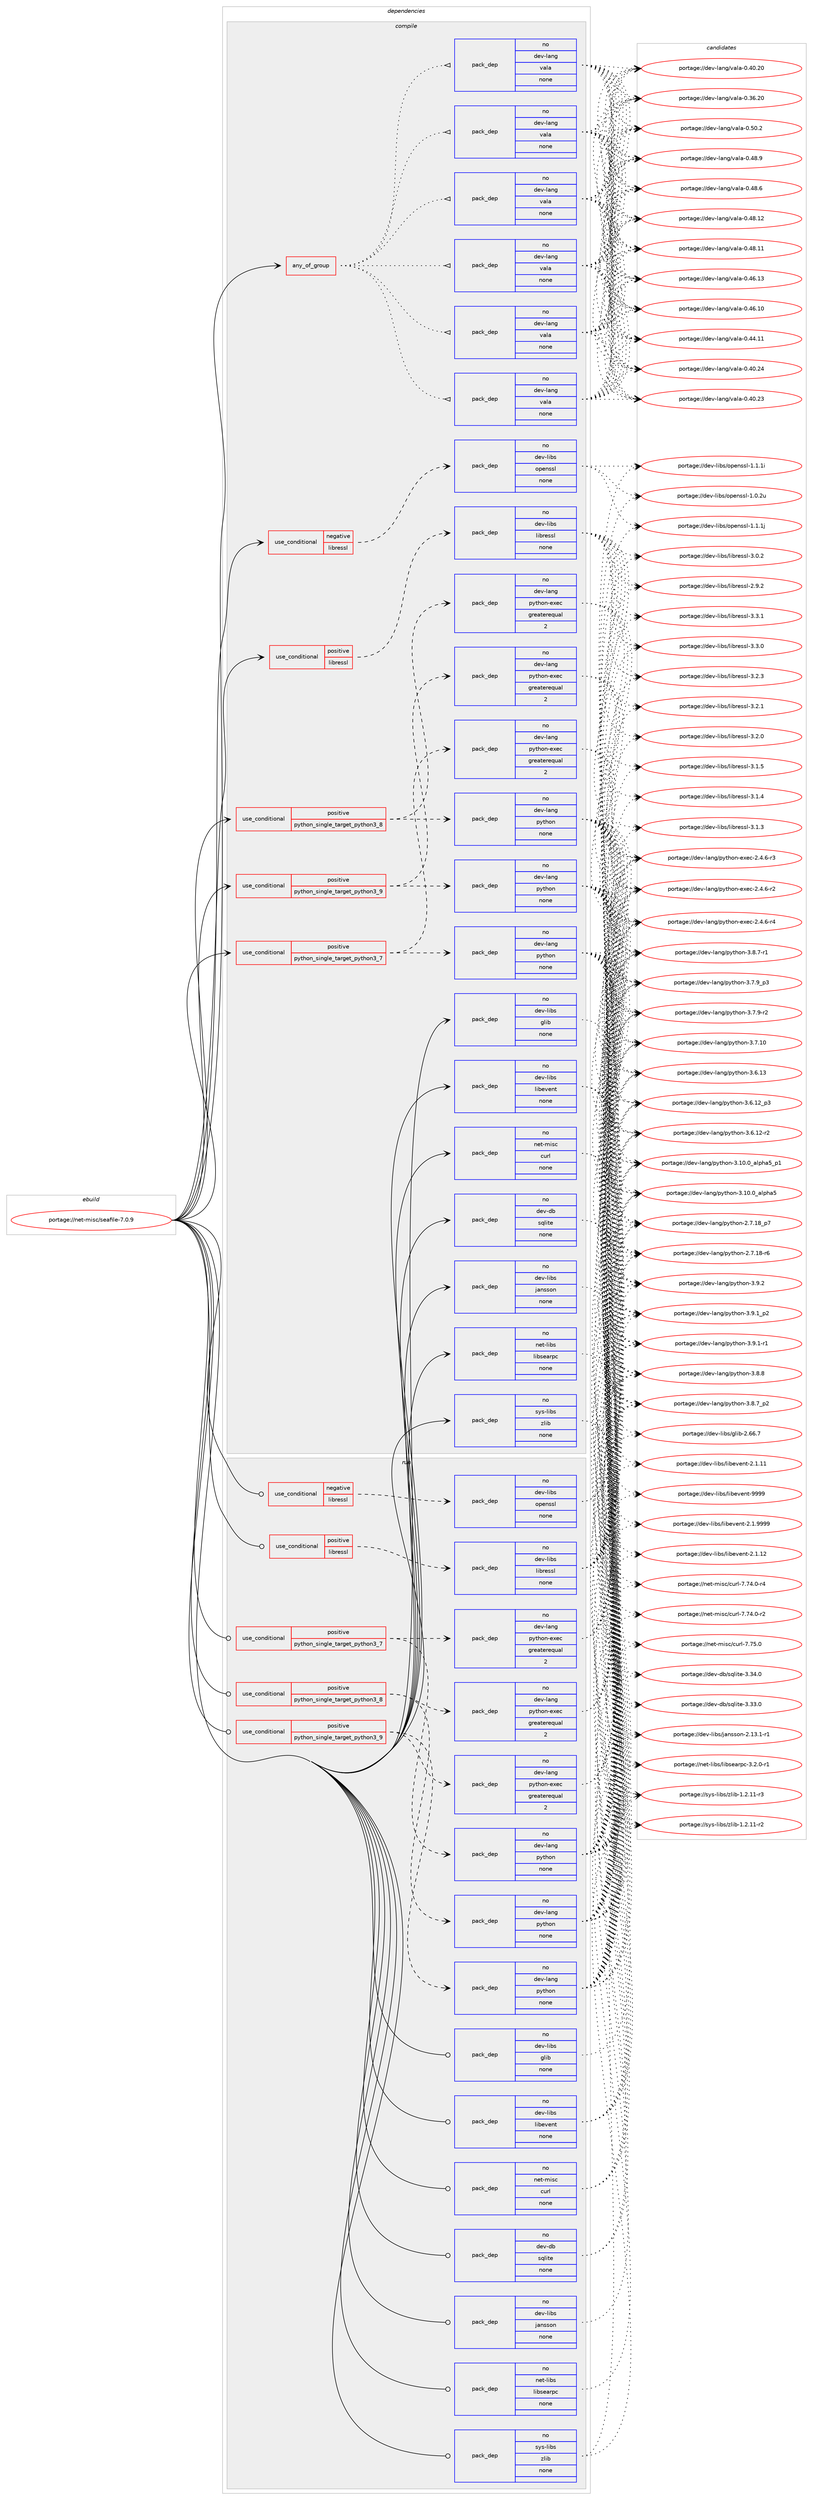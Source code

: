 digraph prolog {

# *************
# Graph options
# *************

newrank=true;
concentrate=true;
compound=true;
graph [rankdir=LR,fontname=Helvetica,fontsize=10,ranksep=1.5];#, ranksep=2.5, nodesep=0.2];
edge  [arrowhead=vee];
node  [fontname=Helvetica,fontsize=10];

# **********
# The ebuild
# **********

subgraph cluster_leftcol {
color=gray;
rank=same;
label=<<i>ebuild</i>>;
id [label="portage://net-misc/seafile-7.0.9", color=red, width=4, href="../net-misc/seafile-7.0.9.svg"];
}

# ****************
# The dependencies
# ****************

subgraph cluster_midcol {
color=gray;
label=<<i>dependencies</i>>;
subgraph cluster_compile {
fillcolor="#eeeeee";
style=filled;
label=<<i>compile</i>>;
subgraph any102 {
dependency11790 [label=<<TABLE BORDER="0" CELLBORDER="1" CELLSPACING="0" CELLPADDING="4"><TR><TD CELLPADDING="10">any_of_group</TD></TR></TABLE>>, shape=none, color=red];subgraph pack8383 {
dependency11791 [label=<<TABLE BORDER="0" CELLBORDER="1" CELLSPACING="0" CELLPADDING="4" WIDTH="220"><TR><TD ROWSPAN="6" CELLPADDING="30">pack_dep</TD></TR><TR><TD WIDTH="110">no</TD></TR><TR><TD>dev-lang</TD></TR><TR><TD>vala</TD></TR><TR><TD>none</TD></TR><TR><TD></TD></TR></TABLE>>, shape=none, color=blue];
}
dependency11790:e -> dependency11791:w [weight=20,style="dotted",arrowhead="oinv"];
subgraph pack8384 {
dependency11792 [label=<<TABLE BORDER="0" CELLBORDER="1" CELLSPACING="0" CELLPADDING="4" WIDTH="220"><TR><TD ROWSPAN="6" CELLPADDING="30">pack_dep</TD></TR><TR><TD WIDTH="110">no</TD></TR><TR><TD>dev-lang</TD></TR><TR><TD>vala</TD></TR><TR><TD>none</TD></TR><TR><TD></TD></TR></TABLE>>, shape=none, color=blue];
}
dependency11790:e -> dependency11792:w [weight=20,style="dotted",arrowhead="oinv"];
subgraph pack8385 {
dependency11793 [label=<<TABLE BORDER="0" CELLBORDER="1" CELLSPACING="0" CELLPADDING="4" WIDTH="220"><TR><TD ROWSPAN="6" CELLPADDING="30">pack_dep</TD></TR><TR><TD WIDTH="110">no</TD></TR><TR><TD>dev-lang</TD></TR><TR><TD>vala</TD></TR><TR><TD>none</TD></TR><TR><TD></TD></TR></TABLE>>, shape=none, color=blue];
}
dependency11790:e -> dependency11793:w [weight=20,style="dotted",arrowhead="oinv"];
subgraph pack8386 {
dependency11794 [label=<<TABLE BORDER="0" CELLBORDER="1" CELLSPACING="0" CELLPADDING="4" WIDTH="220"><TR><TD ROWSPAN="6" CELLPADDING="30">pack_dep</TD></TR><TR><TD WIDTH="110">no</TD></TR><TR><TD>dev-lang</TD></TR><TR><TD>vala</TD></TR><TR><TD>none</TD></TR><TR><TD></TD></TR></TABLE>>, shape=none, color=blue];
}
dependency11790:e -> dependency11794:w [weight=20,style="dotted",arrowhead="oinv"];
subgraph pack8387 {
dependency11795 [label=<<TABLE BORDER="0" CELLBORDER="1" CELLSPACING="0" CELLPADDING="4" WIDTH="220"><TR><TD ROWSPAN="6" CELLPADDING="30">pack_dep</TD></TR><TR><TD WIDTH="110">no</TD></TR><TR><TD>dev-lang</TD></TR><TR><TD>vala</TD></TR><TR><TD>none</TD></TR><TR><TD></TD></TR></TABLE>>, shape=none, color=blue];
}
dependency11790:e -> dependency11795:w [weight=20,style="dotted",arrowhead="oinv"];
subgraph pack8388 {
dependency11796 [label=<<TABLE BORDER="0" CELLBORDER="1" CELLSPACING="0" CELLPADDING="4" WIDTH="220"><TR><TD ROWSPAN="6" CELLPADDING="30">pack_dep</TD></TR><TR><TD WIDTH="110">no</TD></TR><TR><TD>dev-lang</TD></TR><TR><TD>vala</TD></TR><TR><TD>none</TD></TR><TR><TD></TD></TR></TABLE>>, shape=none, color=blue];
}
dependency11790:e -> dependency11796:w [weight=20,style="dotted",arrowhead="oinv"];
}
id:e -> dependency11790:w [weight=20,style="solid",arrowhead="vee"];
subgraph cond3296 {
dependency11797 [label=<<TABLE BORDER="0" CELLBORDER="1" CELLSPACING="0" CELLPADDING="4"><TR><TD ROWSPAN="3" CELLPADDING="10">use_conditional</TD></TR><TR><TD>negative</TD></TR><TR><TD>libressl</TD></TR></TABLE>>, shape=none, color=red];
subgraph pack8389 {
dependency11798 [label=<<TABLE BORDER="0" CELLBORDER="1" CELLSPACING="0" CELLPADDING="4" WIDTH="220"><TR><TD ROWSPAN="6" CELLPADDING="30">pack_dep</TD></TR><TR><TD WIDTH="110">no</TD></TR><TR><TD>dev-libs</TD></TR><TR><TD>openssl</TD></TR><TR><TD>none</TD></TR><TR><TD></TD></TR></TABLE>>, shape=none, color=blue];
}
dependency11797:e -> dependency11798:w [weight=20,style="dashed",arrowhead="vee"];
}
id:e -> dependency11797:w [weight=20,style="solid",arrowhead="vee"];
subgraph cond3297 {
dependency11799 [label=<<TABLE BORDER="0" CELLBORDER="1" CELLSPACING="0" CELLPADDING="4"><TR><TD ROWSPAN="3" CELLPADDING="10">use_conditional</TD></TR><TR><TD>positive</TD></TR><TR><TD>libressl</TD></TR></TABLE>>, shape=none, color=red];
subgraph pack8390 {
dependency11800 [label=<<TABLE BORDER="0" CELLBORDER="1" CELLSPACING="0" CELLPADDING="4" WIDTH="220"><TR><TD ROWSPAN="6" CELLPADDING="30">pack_dep</TD></TR><TR><TD WIDTH="110">no</TD></TR><TR><TD>dev-libs</TD></TR><TR><TD>libressl</TD></TR><TR><TD>none</TD></TR><TR><TD></TD></TR></TABLE>>, shape=none, color=blue];
}
dependency11799:e -> dependency11800:w [weight=20,style="dashed",arrowhead="vee"];
}
id:e -> dependency11799:w [weight=20,style="solid",arrowhead="vee"];
subgraph cond3298 {
dependency11801 [label=<<TABLE BORDER="0" CELLBORDER="1" CELLSPACING="0" CELLPADDING="4"><TR><TD ROWSPAN="3" CELLPADDING="10">use_conditional</TD></TR><TR><TD>positive</TD></TR><TR><TD>python_single_target_python3_7</TD></TR></TABLE>>, shape=none, color=red];
subgraph pack8391 {
dependency11802 [label=<<TABLE BORDER="0" CELLBORDER="1" CELLSPACING="0" CELLPADDING="4" WIDTH="220"><TR><TD ROWSPAN="6" CELLPADDING="30">pack_dep</TD></TR><TR><TD WIDTH="110">no</TD></TR><TR><TD>dev-lang</TD></TR><TR><TD>python</TD></TR><TR><TD>none</TD></TR><TR><TD></TD></TR></TABLE>>, shape=none, color=blue];
}
dependency11801:e -> dependency11802:w [weight=20,style="dashed",arrowhead="vee"];
subgraph pack8392 {
dependency11803 [label=<<TABLE BORDER="0" CELLBORDER="1" CELLSPACING="0" CELLPADDING="4" WIDTH="220"><TR><TD ROWSPAN="6" CELLPADDING="30">pack_dep</TD></TR><TR><TD WIDTH="110">no</TD></TR><TR><TD>dev-lang</TD></TR><TR><TD>python-exec</TD></TR><TR><TD>greaterequal</TD></TR><TR><TD>2</TD></TR></TABLE>>, shape=none, color=blue];
}
dependency11801:e -> dependency11803:w [weight=20,style="dashed",arrowhead="vee"];
}
id:e -> dependency11801:w [weight=20,style="solid",arrowhead="vee"];
subgraph cond3299 {
dependency11804 [label=<<TABLE BORDER="0" CELLBORDER="1" CELLSPACING="0" CELLPADDING="4"><TR><TD ROWSPAN="3" CELLPADDING="10">use_conditional</TD></TR><TR><TD>positive</TD></TR><TR><TD>python_single_target_python3_8</TD></TR></TABLE>>, shape=none, color=red];
subgraph pack8393 {
dependency11805 [label=<<TABLE BORDER="0" CELLBORDER="1" CELLSPACING="0" CELLPADDING="4" WIDTH="220"><TR><TD ROWSPAN="6" CELLPADDING="30">pack_dep</TD></TR><TR><TD WIDTH="110">no</TD></TR><TR><TD>dev-lang</TD></TR><TR><TD>python</TD></TR><TR><TD>none</TD></TR><TR><TD></TD></TR></TABLE>>, shape=none, color=blue];
}
dependency11804:e -> dependency11805:w [weight=20,style="dashed",arrowhead="vee"];
subgraph pack8394 {
dependency11806 [label=<<TABLE BORDER="0" CELLBORDER="1" CELLSPACING="0" CELLPADDING="4" WIDTH="220"><TR><TD ROWSPAN="6" CELLPADDING="30">pack_dep</TD></TR><TR><TD WIDTH="110">no</TD></TR><TR><TD>dev-lang</TD></TR><TR><TD>python-exec</TD></TR><TR><TD>greaterequal</TD></TR><TR><TD>2</TD></TR></TABLE>>, shape=none, color=blue];
}
dependency11804:e -> dependency11806:w [weight=20,style="dashed",arrowhead="vee"];
}
id:e -> dependency11804:w [weight=20,style="solid",arrowhead="vee"];
subgraph cond3300 {
dependency11807 [label=<<TABLE BORDER="0" CELLBORDER="1" CELLSPACING="0" CELLPADDING="4"><TR><TD ROWSPAN="3" CELLPADDING="10">use_conditional</TD></TR><TR><TD>positive</TD></TR><TR><TD>python_single_target_python3_9</TD></TR></TABLE>>, shape=none, color=red];
subgraph pack8395 {
dependency11808 [label=<<TABLE BORDER="0" CELLBORDER="1" CELLSPACING="0" CELLPADDING="4" WIDTH="220"><TR><TD ROWSPAN="6" CELLPADDING="30">pack_dep</TD></TR><TR><TD WIDTH="110">no</TD></TR><TR><TD>dev-lang</TD></TR><TR><TD>python</TD></TR><TR><TD>none</TD></TR><TR><TD></TD></TR></TABLE>>, shape=none, color=blue];
}
dependency11807:e -> dependency11808:w [weight=20,style="dashed",arrowhead="vee"];
subgraph pack8396 {
dependency11809 [label=<<TABLE BORDER="0" CELLBORDER="1" CELLSPACING="0" CELLPADDING="4" WIDTH="220"><TR><TD ROWSPAN="6" CELLPADDING="30">pack_dep</TD></TR><TR><TD WIDTH="110">no</TD></TR><TR><TD>dev-lang</TD></TR><TR><TD>python-exec</TD></TR><TR><TD>greaterequal</TD></TR><TR><TD>2</TD></TR></TABLE>>, shape=none, color=blue];
}
dependency11807:e -> dependency11809:w [weight=20,style="dashed",arrowhead="vee"];
}
id:e -> dependency11807:w [weight=20,style="solid",arrowhead="vee"];
subgraph pack8397 {
dependency11810 [label=<<TABLE BORDER="0" CELLBORDER="1" CELLSPACING="0" CELLPADDING="4" WIDTH="220"><TR><TD ROWSPAN="6" CELLPADDING="30">pack_dep</TD></TR><TR><TD WIDTH="110">no</TD></TR><TR><TD>dev-db</TD></TR><TR><TD>sqlite</TD></TR><TR><TD>none</TD></TR><TR><TD></TD></TR></TABLE>>, shape=none, color=blue];
}
id:e -> dependency11810:w [weight=20,style="solid",arrowhead="vee"];
subgraph pack8398 {
dependency11811 [label=<<TABLE BORDER="0" CELLBORDER="1" CELLSPACING="0" CELLPADDING="4" WIDTH="220"><TR><TD ROWSPAN="6" CELLPADDING="30">pack_dep</TD></TR><TR><TD WIDTH="110">no</TD></TR><TR><TD>dev-libs</TD></TR><TR><TD>glib</TD></TR><TR><TD>none</TD></TR><TR><TD></TD></TR></TABLE>>, shape=none, color=blue];
}
id:e -> dependency11811:w [weight=20,style="solid",arrowhead="vee"];
subgraph pack8399 {
dependency11812 [label=<<TABLE BORDER="0" CELLBORDER="1" CELLSPACING="0" CELLPADDING="4" WIDTH="220"><TR><TD ROWSPAN="6" CELLPADDING="30">pack_dep</TD></TR><TR><TD WIDTH="110">no</TD></TR><TR><TD>dev-libs</TD></TR><TR><TD>jansson</TD></TR><TR><TD>none</TD></TR><TR><TD></TD></TR></TABLE>>, shape=none, color=blue];
}
id:e -> dependency11812:w [weight=20,style="solid",arrowhead="vee"];
subgraph pack8400 {
dependency11813 [label=<<TABLE BORDER="0" CELLBORDER="1" CELLSPACING="0" CELLPADDING="4" WIDTH="220"><TR><TD ROWSPAN="6" CELLPADDING="30">pack_dep</TD></TR><TR><TD WIDTH="110">no</TD></TR><TR><TD>dev-libs</TD></TR><TR><TD>libevent</TD></TR><TR><TD>none</TD></TR><TR><TD></TD></TR></TABLE>>, shape=none, color=blue];
}
id:e -> dependency11813:w [weight=20,style="solid",arrowhead="vee"];
subgraph pack8401 {
dependency11814 [label=<<TABLE BORDER="0" CELLBORDER="1" CELLSPACING="0" CELLPADDING="4" WIDTH="220"><TR><TD ROWSPAN="6" CELLPADDING="30">pack_dep</TD></TR><TR><TD WIDTH="110">no</TD></TR><TR><TD>net-libs</TD></TR><TR><TD>libsearpc</TD></TR><TR><TD>none</TD></TR><TR><TD></TD></TR></TABLE>>, shape=none, color=blue];
}
id:e -> dependency11814:w [weight=20,style="solid",arrowhead="vee"];
subgraph pack8402 {
dependency11815 [label=<<TABLE BORDER="0" CELLBORDER="1" CELLSPACING="0" CELLPADDING="4" WIDTH="220"><TR><TD ROWSPAN="6" CELLPADDING="30">pack_dep</TD></TR><TR><TD WIDTH="110">no</TD></TR><TR><TD>net-misc</TD></TR><TR><TD>curl</TD></TR><TR><TD>none</TD></TR><TR><TD></TD></TR></TABLE>>, shape=none, color=blue];
}
id:e -> dependency11815:w [weight=20,style="solid",arrowhead="vee"];
subgraph pack8403 {
dependency11816 [label=<<TABLE BORDER="0" CELLBORDER="1" CELLSPACING="0" CELLPADDING="4" WIDTH="220"><TR><TD ROWSPAN="6" CELLPADDING="30">pack_dep</TD></TR><TR><TD WIDTH="110">no</TD></TR><TR><TD>sys-libs</TD></TR><TR><TD>zlib</TD></TR><TR><TD>none</TD></TR><TR><TD></TD></TR></TABLE>>, shape=none, color=blue];
}
id:e -> dependency11816:w [weight=20,style="solid",arrowhead="vee"];
}
subgraph cluster_compileandrun {
fillcolor="#eeeeee";
style=filled;
label=<<i>compile and run</i>>;
}
subgraph cluster_run {
fillcolor="#eeeeee";
style=filled;
label=<<i>run</i>>;
subgraph cond3301 {
dependency11817 [label=<<TABLE BORDER="0" CELLBORDER="1" CELLSPACING="0" CELLPADDING="4"><TR><TD ROWSPAN="3" CELLPADDING="10">use_conditional</TD></TR><TR><TD>negative</TD></TR><TR><TD>libressl</TD></TR></TABLE>>, shape=none, color=red];
subgraph pack8404 {
dependency11818 [label=<<TABLE BORDER="0" CELLBORDER="1" CELLSPACING="0" CELLPADDING="4" WIDTH="220"><TR><TD ROWSPAN="6" CELLPADDING="30">pack_dep</TD></TR><TR><TD WIDTH="110">no</TD></TR><TR><TD>dev-libs</TD></TR><TR><TD>openssl</TD></TR><TR><TD>none</TD></TR><TR><TD></TD></TR></TABLE>>, shape=none, color=blue];
}
dependency11817:e -> dependency11818:w [weight=20,style="dashed",arrowhead="vee"];
}
id:e -> dependency11817:w [weight=20,style="solid",arrowhead="odot"];
subgraph cond3302 {
dependency11819 [label=<<TABLE BORDER="0" CELLBORDER="1" CELLSPACING="0" CELLPADDING="4"><TR><TD ROWSPAN="3" CELLPADDING="10">use_conditional</TD></TR><TR><TD>positive</TD></TR><TR><TD>libressl</TD></TR></TABLE>>, shape=none, color=red];
subgraph pack8405 {
dependency11820 [label=<<TABLE BORDER="0" CELLBORDER="1" CELLSPACING="0" CELLPADDING="4" WIDTH="220"><TR><TD ROWSPAN="6" CELLPADDING="30">pack_dep</TD></TR><TR><TD WIDTH="110">no</TD></TR><TR><TD>dev-libs</TD></TR><TR><TD>libressl</TD></TR><TR><TD>none</TD></TR><TR><TD></TD></TR></TABLE>>, shape=none, color=blue];
}
dependency11819:e -> dependency11820:w [weight=20,style="dashed",arrowhead="vee"];
}
id:e -> dependency11819:w [weight=20,style="solid",arrowhead="odot"];
subgraph cond3303 {
dependency11821 [label=<<TABLE BORDER="0" CELLBORDER="1" CELLSPACING="0" CELLPADDING="4"><TR><TD ROWSPAN="3" CELLPADDING="10">use_conditional</TD></TR><TR><TD>positive</TD></TR><TR><TD>python_single_target_python3_7</TD></TR></TABLE>>, shape=none, color=red];
subgraph pack8406 {
dependency11822 [label=<<TABLE BORDER="0" CELLBORDER="1" CELLSPACING="0" CELLPADDING="4" WIDTH="220"><TR><TD ROWSPAN="6" CELLPADDING="30">pack_dep</TD></TR><TR><TD WIDTH="110">no</TD></TR><TR><TD>dev-lang</TD></TR><TR><TD>python</TD></TR><TR><TD>none</TD></TR><TR><TD></TD></TR></TABLE>>, shape=none, color=blue];
}
dependency11821:e -> dependency11822:w [weight=20,style="dashed",arrowhead="vee"];
subgraph pack8407 {
dependency11823 [label=<<TABLE BORDER="0" CELLBORDER="1" CELLSPACING="0" CELLPADDING="4" WIDTH="220"><TR><TD ROWSPAN="6" CELLPADDING="30">pack_dep</TD></TR><TR><TD WIDTH="110">no</TD></TR><TR><TD>dev-lang</TD></TR><TR><TD>python-exec</TD></TR><TR><TD>greaterequal</TD></TR><TR><TD>2</TD></TR></TABLE>>, shape=none, color=blue];
}
dependency11821:e -> dependency11823:w [weight=20,style="dashed",arrowhead="vee"];
}
id:e -> dependency11821:w [weight=20,style="solid",arrowhead="odot"];
subgraph cond3304 {
dependency11824 [label=<<TABLE BORDER="0" CELLBORDER="1" CELLSPACING="0" CELLPADDING="4"><TR><TD ROWSPAN="3" CELLPADDING="10">use_conditional</TD></TR><TR><TD>positive</TD></TR><TR><TD>python_single_target_python3_8</TD></TR></TABLE>>, shape=none, color=red];
subgraph pack8408 {
dependency11825 [label=<<TABLE BORDER="0" CELLBORDER="1" CELLSPACING="0" CELLPADDING="4" WIDTH="220"><TR><TD ROWSPAN="6" CELLPADDING="30">pack_dep</TD></TR><TR><TD WIDTH="110">no</TD></TR><TR><TD>dev-lang</TD></TR><TR><TD>python</TD></TR><TR><TD>none</TD></TR><TR><TD></TD></TR></TABLE>>, shape=none, color=blue];
}
dependency11824:e -> dependency11825:w [weight=20,style="dashed",arrowhead="vee"];
subgraph pack8409 {
dependency11826 [label=<<TABLE BORDER="0" CELLBORDER="1" CELLSPACING="0" CELLPADDING="4" WIDTH="220"><TR><TD ROWSPAN="6" CELLPADDING="30">pack_dep</TD></TR><TR><TD WIDTH="110">no</TD></TR><TR><TD>dev-lang</TD></TR><TR><TD>python-exec</TD></TR><TR><TD>greaterequal</TD></TR><TR><TD>2</TD></TR></TABLE>>, shape=none, color=blue];
}
dependency11824:e -> dependency11826:w [weight=20,style="dashed",arrowhead="vee"];
}
id:e -> dependency11824:w [weight=20,style="solid",arrowhead="odot"];
subgraph cond3305 {
dependency11827 [label=<<TABLE BORDER="0" CELLBORDER="1" CELLSPACING="0" CELLPADDING="4"><TR><TD ROWSPAN="3" CELLPADDING="10">use_conditional</TD></TR><TR><TD>positive</TD></TR><TR><TD>python_single_target_python3_9</TD></TR></TABLE>>, shape=none, color=red];
subgraph pack8410 {
dependency11828 [label=<<TABLE BORDER="0" CELLBORDER="1" CELLSPACING="0" CELLPADDING="4" WIDTH="220"><TR><TD ROWSPAN="6" CELLPADDING="30">pack_dep</TD></TR><TR><TD WIDTH="110">no</TD></TR><TR><TD>dev-lang</TD></TR><TR><TD>python</TD></TR><TR><TD>none</TD></TR><TR><TD></TD></TR></TABLE>>, shape=none, color=blue];
}
dependency11827:e -> dependency11828:w [weight=20,style="dashed",arrowhead="vee"];
subgraph pack8411 {
dependency11829 [label=<<TABLE BORDER="0" CELLBORDER="1" CELLSPACING="0" CELLPADDING="4" WIDTH="220"><TR><TD ROWSPAN="6" CELLPADDING="30">pack_dep</TD></TR><TR><TD WIDTH="110">no</TD></TR><TR><TD>dev-lang</TD></TR><TR><TD>python-exec</TD></TR><TR><TD>greaterequal</TD></TR><TR><TD>2</TD></TR></TABLE>>, shape=none, color=blue];
}
dependency11827:e -> dependency11829:w [weight=20,style="dashed",arrowhead="vee"];
}
id:e -> dependency11827:w [weight=20,style="solid",arrowhead="odot"];
subgraph pack8412 {
dependency11830 [label=<<TABLE BORDER="0" CELLBORDER="1" CELLSPACING="0" CELLPADDING="4" WIDTH="220"><TR><TD ROWSPAN="6" CELLPADDING="30">pack_dep</TD></TR><TR><TD WIDTH="110">no</TD></TR><TR><TD>dev-db</TD></TR><TR><TD>sqlite</TD></TR><TR><TD>none</TD></TR><TR><TD></TD></TR></TABLE>>, shape=none, color=blue];
}
id:e -> dependency11830:w [weight=20,style="solid",arrowhead="odot"];
subgraph pack8413 {
dependency11831 [label=<<TABLE BORDER="0" CELLBORDER="1" CELLSPACING="0" CELLPADDING="4" WIDTH="220"><TR><TD ROWSPAN="6" CELLPADDING="30">pack_dep</TD></TR><TR><TD WIDTH="110">no</TD></TR><TR><TD>dev-libs</TD></TR><TR><TD>glib</TD></TR><TR><TD>none</TD></TR><TR><TD></TD></TR></TABLE>>, shape=none, color=blue];
}
id:e -> dependency11831:w [weight=20,style="solid",arrowhead="odot"];
subgraph pack8414 {
dependency11832 [label=<<TABLE BORDER="0" CELLBORDER="1" CELLSPACING="0" CELLPADDING="4" WIDTH="220"><TR><TD ROWSPAN="6" CELLPADDING="30">pack_dep</TD></TR><TR><TD WIDTH="110">no</TD></TR><TR><TD>dev-libs</TD></TR><TR><TD>jansson</TD></TR><TR><TD>none</TD></TR><TR><TD></TD></TR></TABLE>>, shape=none, color=blue];
}
id:e -> dependency11832:w [weight=20,style="solid",arrowhead="odot"];
subgraph pack8415 {
dependency11833 [label=<<TABLE BORDER="0" CELLBORDER="1" CELLSPACING="0" CELLPADDING="4" WIDTH="220"><TR><TD ROWSPAN="6" CELLPADDING="30">pack_dep</TD></TR><TR><TD WIDTH="110">no</TD></TR><TR><TD>dev-libs</TD></TR><TR><TD>libevent</TD></TR><TR><TD>none</TD></TR><TR><TD></TD></TR></TABLE>>, shape=none, color=blue];
}
id:e -> dependency11833:w [weight=20,style="solid",arrowhead="odot"];
subgraph pack8416 {
dependency11834 [label=<<TABLE BORDER="0" CELLBORDER="1" CELLSPACING="0" CELLPADDING="4" WIDTH="220"><TR><TD ROWSPAN="6" CELLPADDING="30">pack_dep</TD></TR><TR><TD WIDTH="110">no</TD></TR><TR><TD>net-libs</TD></TR><TR><TD>libsearpc</TD></TR><TR><TD>none</TD></TR><TR><TD></TD></TR></TABLE>>, shape=none, color=blue];
}
id:e -> dependency11834:w [weight=20,style="solid",arrowhead="odot"];
subgraph pack8417 {
dependency11835 [label=<<TABLE BORDER="0" CELLBORDER="1" CELLSPACING="0" CELLPADDING="4" WIDTH="220"><TR><TD ROWSPAN="6" CELLPADDING="30">pack_dep</TD></TR><TR><TD WIDTH="110">no</TD></TR><TR><TD>net-misc</TD></TR><TR><TD>curl</TD></TR><TR><TD>none</TD></TR><TR><TD></TD></TR></TABLE>>, shape=none, color=blue];
}
id:e -> dependency11835:w [weight=20,style="solid",arrowhead="odot"];
subgraph pack8418 {
dependency11836 [label=<<TABLE BORDER="0" CELLBORDER="1" CELLSPACING="0" CELLPADDING="4" WIDTH="220"><TR><TD ROWSPAN="6" CELLPADDING="30">pack_dep</TD></TR><TR><TD WIDTH="110">no</TD></TR><TR><TD>sys-libs</TD></TR><TR><TD>zlib</TD></TR><TR><TD>none</TD></TR><TR><TD></TD></TR></TABLE>>, shape=none, color=blue];
}
id:e -> dependency11836:w [weight=20,style="solid",arrowhead="odot"];
}
}

# **************
# The candidates
# **************

subgraph cluster_choices {
rank=same;
color=gray;
label=<<i>candidates</i>>;

subgraph choice8383 {
color=black;
nodesep=1;
choice100101118451089711010347118971089745484653484650 [label="portage://dev-lang/vala-0.50.2", color=red, width=4,href="../dev-lang/vala-0.50.2.svg"];
choice100101118451089711010347118971089745484652564657 [label="portage://dev-lang/vala-0.48.9", color=red, width=4,href="../dev-lang/vala-0.48.9.svg"];
choice100101118451089711010347118971089745484652564654 [label="portage://dev-lang/vala-0.48.6", color=red, width=4,href="../dev-lang/vala-0.48.6.svg"];
choice10010111845108971101034711897108974548465256464950 [label="portage://dev-lang/vala-0.48.12", color=red, width=4,href="../dev-lang/vala-0.48.12.svg"];
choice10010111845108971101034711897108974548465256464949 [label="portage://dev-lang/vala-0.48.11", color=red, width=4,href="../dev-lang/vala-0.48.11.svg"];
choice10010111845108971101034711897108974548465254464951 [label="portage://dev-lang/vala-0.46.13", color=red, width=4,href="../dev-lang/vala-0.46.13.svg"];
choice10010111845108971101034711897108974548465254464948 [label="portage://dev-lang/vala-0.46.10", color=red, width=4,href="../dev-lang/vala-0.46.10.svg"];
choice10010111845108971101034711897108974548465252464949 [label="portage://dev-lang/vala-0.44.11", color=red, width=4,href="../dev-lang/vala-0.44.11.svg"];
choice10010111845108971101034711897108974548465248465052 [label="portage://dev-lang/vala-0.40.24", color=red, width=4,href="../dev-lang/vala-0.40.24.svg"];
choice10010111845108971101034711897108974548465248465051 [label="portage://dev-lang/vala-0.40.23", color=red, width=4,href="../dev-lang/vala-0.40.23.svg"];
choice10010111845108971101034711897108974548465248465048 [label="portage://dev-lang/vala-0.40.20", color=red, width=4,href="../dev-lang/vala-0.40.20.svg"];
choice10010111845108971101034711897108974548465154465048 [label="portage://dev-lang/vala-0.36.20", color=red, width=4,href="../dev-lang/vala-0.36.20.svg"];
dependency11791:e -> choice100101118451089711010347118971089745484653484650:w [style=dotted,weight="100"];
dependency11791:e -> choice100101118451089711010347118971089745484652564657:w [style=dotted,weight="100"];
dependency11791:e -> choice100101118451089711010347118971089745484652564654:w [style=dotted,weight="100"];
dependency11791:e -> choice10010111845108971101034711897108974548465256464950:w [style=dotted,weight="100"];
dependency11791:e -> choice10010111845108971101034711897108974548465256464949:w [style=dotted,weight="100"];
dependency11791:e -> choice10010111845108971101034711897108974548465254464951:w [style=dotted,weight="100"];
dependency11791:e -> choice10010111845108971101034711897108974548465254464948:w [style=dotted,weight="100"];
dependency11791:e -> choice10010111845108971101034711897108974548465252464949:w [style=dotted,weight="100"];
dependency11791:e -> choice10010111845108971101034711897108974548465248465052:w [style=dotted,weight="100"];
dependency11791:e -> choice10010111845108971101034711897108974548465248465051:w [style=dotted,weight="100"];
dependency11791:e -> choice10010111845108971101034711897108974548465248465048:w [style=dotted,weight="100"];
dependency11791:e -> choice10010111845108971101034711897108974548465154465048:w [style=dotted,weight="100"];
}
subgraph choice8384 {
color=black;
nodesep=1;
choice100101118451089711010347118971089745484653484650 [label="portage://dev-lang/vala-0.50.2", color=red, width=4,href="../dev-lang/vala-0.50.2.svg"];
choice100101118451089711010347118971089745484652564657 [label="portage://dev-lang/vala-0.48.9", color=red, width=4,href="../dev-lang/vala-0.48.9.svg"];
choice100101118451089711010347118971089745484652564654 [label="portage://dev-lang/vala-0.48.6", color=red, width=4,href="../dev-lang/vala-0.48.6.svg"];
choice10010111845108971101034711897108974548465256464950 [label="portage://dev-lang/vala-0.48.12", color=red, width=4,href="../dev-lang/vala-0.48.12.svg"];
choice10010111845108971101034711897108974548465256464949 [label="portage://dev-lang/vala-0.48.11", color=red, width=4,href="../dev-lang/vala-0.48.11.svg"];
choice10010111845108971101034711897108974548465254464951 [label="portage://dev-lang/vala-0.46.13", color=red, width=4,href="../dev-lang/vala-0.46.13.svg"];
choice10010111845108971101034711897108974548465254464948 [label="portage://dev-lang/vala-0.46.10", color=red, width=4,href="../dev-lang/vala-0.46.10.svg"];
choice10010111845108971101034711897108974548465252464949 [label="portage://dev-lang/vala-0.44.11", color=red, width=4,href="../dev-lang/vala-0.44.11.svg"];
choice10010111845108971101034711897108974548465248465052 [label="portage://dev-lang/vala-0.40.24", color=red, width=4,href="../dev-lang/vala-0.40.24.svg"];
choice10010111845108971101034711897108974548465248465051 [label="portage://dev-lang/vala-0.40.23", color=red, width=4,href="../dev-lang/vala-0.40.23.svg"];
choice10010111845108971101034711897108974548465248465048 [label="portage://dev-lang/vala-0.40.20", color=red, width=4,href="../dev-lang/vala-0.40.20.svg"];
choice10010111845108971101034711897108974548465154465048 [label="portage://dev-lang/vala-0.36.20", color=red, width=4,href="../dev-lang/vala-0.36.20.svg"];
dependency11792:e -> choice100101118451089711010347118971089745484653484650:w [style=dotted,weight="100"];
dependency11792:e -> choice100101118451089711010347118971089745484652564657:w [style=dotted,weight="100"];
dependency11792:e -> choice100101118451089711010347118971089745484652564654:w [style=dotted,weight="100"];
dependency11792:e -> choice10010111845108971101034711897108974548465256464950:w [style=dotted,weight="100"];
dependency11792:e -> choice10010111845108971101034711897108974548465256464949:w [style=dotted,weight="100"];
dependency11792:e -> choice10010111845108971101034711897108974548465254464951:w [style=dotted,weight="100"];
dependency11792:e -> choice10010111845108971101034711897108974548465254464948:w [style=dotted,weight="100"];
dependency11792:e -> choice10010111845108971101034711897108974548465252464949:w [style=dotted,weight="100"];
dependency11792:e -> choice10010111845108971101034711897108974548465248465052:w [style=dotted,weight="100"];
dependency11792:e -> choice10010111845108971101034711897108974548465248465051:w [style=dotted,weight="100"];
dependency11792:e -> choice10010111845108971101034711897108974548465248465048:w [style=dotted,weight="100"];
dependency11792:e -> choice10010111845108971101034711897108974548465154465048:w [style=dotted,weight="100"];
}
subgraph choice8385 {
color=black;
nodesep=1;
choice100101118451089711010347118971089745484653484650 [label="portage://dev-lang/vala-0.50.2", color=red, width=4,href="../dev-lang/vala-0.50.2.svg"];
choice100101118451089711010347118971089745484652564657 [label="portage://dev-lang/vala-0.48.9", color=red, width=4,href="../dev-lang/vala-0.48.9.svg"];
choice100101118451089711010347118971089745484652564654 [label="portage://dev-lang/vala-0.48.6", color=red, width=4,href="../dev-lang/vala-0.48.6.svg"];
choice10010111845108971101034711897108974548465256464950 [label="portage://dev-lang/vala-0.48.12", color=red, width=4,href="../dev-lang/vala-0.48.12.svg"];
choice10010111845108971101034711897108974548465256464949 [label="portage://dev-lang/vala-0.48.11", color=red, width=4,href="../dev-lang/vala-0.48.11.svg"];
choice10010111845108971101034711897108974548465254464951 [label="portage://dev-lang/vala-0.46.13", color=red, width=4,href="../dev-lang/vala-0.46.13.svg"];
choice10010111845108971101034711897108974548465254464948 [label="portage://dev-lang/vala-0.46.10", color=red, width=4,href="../dev-lang/vala-0.46.10.svg"];
choice10010111845108971101034711897108974548465252464949 [label="portage://dev-lang/vala-0.44.11", color=red, width=4,href="../dev-lang/vala-0.44.11.svg"];
choice10010111845108971101034711897108974548465248465052 [label="portage://dev-lang/vala-0.40.24", color=red, width=4,href="../dev-lang/vala-0.40.24.svg"];
choice10010111845108971101034711897108974548465248465051 [label="portage://dev-lang/vala-0.40.23", color=red, width=4,href="../dev-lang/vala-0.40.23.svg"];
choice10010111845108971101034711897108974548465248465048 [label="portage://dev-lang/vala-0.40.20", color=red, width=4,href="../dev-lang/vala-0.40.20.svg"];
choice10010111845108971101034711897108974548465154465048 [label="portage://dev-lang/vala-0.36.20", color=red, width=4,href="../dev-lang/vala-0.36.20.svg"];
dependency11793:e -> choice100101118451089711010347118971089745484653484650:w [style=dotted,weight="100"];
dependency11793:e -> choice100101118451089711010347118971089745484652564657:w [style=dotted,weight="100"];
dependency11793:e -> choice100101118451089711010347118971089745484652564654:w [style=dotted,weight="100"];
dependency11793:e -> choice10010111845108971101034711897108974548465256464950:w [style=dotted,weight="100"];
dependency11793:e -> choice10010111845108971101034711897108974548465256464949:w [style=dotted,weight="100"];
dependency11793:e -> choice10010111845108971101034711897108974548465254464951:w [style=dotted,weight="100"];
dependency11793:e -> choice10010111845108971101034711897108974548465254464948:w [style=dotted,weight="100"];
dependency11793:e -> choice10010111845108971101034711897108974548465252464949:w [style=dotted,weight="100"];
dependency11793:e -> choice10010111845108971101034711897108974548465248465052:w [style=dotted,weight="100"];
dependency11793:e -> choice10010111845108971101034711897108974548465248465051:w [style=dotted,weight="100"];
dependency11793:e -> choice10010111845108971101034711897108974548465248465048:w [style=dotted,weight="100"];
dependency11793:e -> choice10010111845108971101034711897108974548465154465048:w [style=dotted,weight="100"];
}
subgraph choice8386 {
color=black;
nodesep=1;
choice100101118451089711010347118971089745484653484650 [label="portage://dev-lang/vala-0.50.2", color=red, width=4,href="../dev-lang/vala-0.50.2.svg"];
choice100101118451089711010347118971089745484652564657 [label="portage://dev-lang/vala-0.48.9", color=red, width=4,href="../dev-lang/vala-0.48.9.svg"];
choice100101118451089711010347118971089745484652564654 [label="portage://dev-lang/vala-0.48.6", color=red, width=4,href="../dev-lang/vala-0.48.6.svg"];
choice10010111845108971101034711897108974548465256464950 [label="portage://dev-lang/vala-0.48.12", color=red, width=4,href="../dev-lang/vala-0.48.12.svg"];
choice10010111845108971101034711897108974548465256464949 [label="portage://dev-lang/vala-0.48.11", color=red, width=4,href="../dev-lang/vala-0.48.11.svg"];
choice10010111845108971101034711897108974548465254464951 [label="portage://dev-lang/vala-0.46.13", color=red, width=4,href="../dev-lang/vala-0.46.13.svg"];
choice10010111845108971101034711897108974548465254464948 [label="portage://dev-lang/vala-0.46.10", color=red, width=4,href="../dev-lang/vala-0.46.10.svg"];
choice10010111845108971101034711897108974548465252464949 [label="portage://dev-lang/vala-0.44.11", color=red, width=4,href="../dev-lang/vala-0.44.11.svg"];
choice10010111845108971101034711897108974548465248465052 [label="portage://dev-lang/vala-0.40.24", color=red, width=4,href="../dev-lang/vala-0.40.24.svg"];
choice10010111845108971101034711897108974548465248465051 [label="portage://dev-lang/vala-0.40.23", color=red, width=4,href="../dev-lang/vala-0.40.23.svg"];
choice10010111845108971101034711897108974548465248465048 [label="portage://dev-lang/vala-0.40.20", color=red, width=4,href="../dev-lang/vala-0.40.20.svg"];
choice10010111845108971101034711897108974548465154465048 [label="portage://dev-lang/vala-0.36.20", color=red, width=4,href="../dev-lang/vala-0.36.20.svg"];
dependency11794:e -> choice100101118451089711010347118971089745484653484650:w [style=dotted,weight="100"];
dependency11794:e -> choice100101118451089711010347118971089745484652564657:w [style=dotted,weight="100"];
dependency11794:e -> choice100101118451089711010347118971089745484652564654:w [style=dotted,weight="100"];
dependency11794:e -> choice10010111845108971101034711897108974548465256464950:w [style=dotted,weight="100"];
dependency11794:e -> choice10010111845108971101034711897108974548465256464949:w [style=dotted,weight="100"];
dependency11794:e -> choice10010111845108971101034711897108974548465254464951:w [style=dotted,weight="100"];
dependency11794:e -> choice10010111845108971101034711897108974548465254464948:w [style=dotted,weight="100"];
dependency11794:e -> choice10010111845108971101034711897108974548465252464949:w [style=dotted,weight="100"];
dependency11794:e -> choice10010111845108971101034711897108974548465248465052:w [style=dotted,weight="100"];
dependency11794:e -> choice10010111845108971101034711897108974548465248465051:w [style=dotted,weight="100"];
dependency11794:e -> choice10010111845108971101034711897108974548465248465048:w [style=dotted,weight="100"];
dependency11794:e -> choice10010111845108971101034711897108974548465154465048:w [style=dotted,weight="100"];
}
subgraph choice8387 {
color=black;
nodesep=1;
choice100101118451089711010347118971089745484653484650 [label="portage://dev-lang/vala-0.50.2", color=red, width=4,href="../dev-lang/vala-0.50.2.svg"];
choice100101118451089711010347118971089745484652564657 [label="portage://dev-lang/vala-0.48.9", color=red, width=4,href="../dev-lang/vala-0.48.9.svg"];
choice100101118451089711010347118971089745484652564654 [label="portage://dev-lang/vala-0.48.6", color=red, width=4,href="../dev-lang/vala-0.48.6.svg"];
choice10010111845108971101034711897108974548465256464950 [label="portage://dev-lang/vala-0.48.12", color=red, width=4,href="../dev-lang/vala-0.48.12.svg"];
choice10010111845108971101034711897108974548465256464949 [label="portage://dev-lang/vala-0.48.11", color=red, width=4,href="../dev-lang/vala-0.48.11.svg"];
choice10010111845108971101034711897108974548465254464951 [label="portage://dev-lang/vala-0.46.13", color=red, width=4,href="../dev-lang/vala-0.46.13.svg"];
choice10010111845108971101034711897108974548465254464948 [label="portage://dev-lang/vala-0.46.10", color=red, width=4,href="../dev-lang/vala-0.46.10.svg"];
choice10010111845108971101034711897108974548465252464949 [label="portage://dev-lang/vala-0.44.11", color=red, width=4,href="../dev-lang/vala-0.44.11.svg"];
choice10010111845108971101034711897108974548465248465052 [label="portage://dev-lang/vala-0.40.24", color=red, width=4,href="../dev-lang/vala-0.40.24.svg"];
choice10010111845108971101034711897108974548465248465051 [label="portage://dev-lang/vala-0.40.23", color=red, width=4,href="../dev-lang/vala-0.40.23.svg"];
choice10010111845108971101034711897108974548465248465048 [label="portage://dev-lang/vala-0.40.20", color=red, width=4,href="../dev-lang/vala-0.40.20.svg"];
choice10010111845108971101034711897108974548465154465048 [label="portage://dev-lang/vala-0.36.20", color=red, width=4,href="../dev-lang/vala-0.36.20.svg"];
dependency11795:e -> choice100101118451089711010347118971089745484653484650:w [style=dotted,weight="100"];
dependency11795:e -> choice100101118451089711010347118971089745484652564657:w [style=dotted,weight="100"];
dependency11795:e -> choice100101118451089711010347118971089745484652564654:w [style=dotted,weight="100"];
dependency11795:e -> choice10010111845108971101034711897108974548465256464950:w [style=dotted,weight="100"];
dependency11795:e -> choice10010111845108971101034711897108974548465256464949:w [style=dotted,weight="100"];
dependency11795:e -> choice10010111845108971101034711897108974548465254464951:w [style=dotted,weight="100"];
dependency11795:e -> choice10010111845108971101034711897108974548465254464948:w [style=dotted,weight="100"];
dependency11795:e -> choice10010111845108971101034711897108974548465252464949:w [style=dotted,weight="100"];
dependency11795:e -> choice10010111845108971101034711897108974548465248465052:w [style=dotted,weight="100"];
dependency11795:e -> choice10010111845108971101034711897108974548465248465051:w [style=dotted,weight="100"];
dependency11795:e -> choice10010111845108971101034711897108974548465248465048:w [style=dotted,weight="100"];
dependency11795:e -> choice10010111845108971101034711897108974548465154465048:w [style=dotted,weight="100"];
}
subgraph choice8388 {
color=black;
nodesep=1;
choice100101118451089711010347118971089745484653484650 [label="portage://dev-lang/vala-0.50.2", color=red, width=4,href="../dev-lang/vala-0.50.2.svg"];
choice100101118451089711010347118971089745484652564657 [label="portage://dev-lang/vala-0.48.9", color=red, width=4,href="../dev-lang/vala-0.48.9.svg"];
choice100101118451089711010347118971089745484652564654 [label="portage://dev-lang/vala-0.48.6", color=red, width=4,href="../dev-lang/vala-0.48.6.svg"];
choice10010111845108971101034711897108974548465256464950 [label="portage://dev-lang/vala-0.48.12", color=red, width=4,href="../dev-lang/vala-0.48.12.svg"];
choice10010111845108971101034711897108974548465256464949 [label="portage://dev-lang/vala-0.48.11", color=red, width=4,href="../dev-lang/vala-0.48.11.svg"];
choice10010111845108971101034711897108974548465254464951 [label="portage://dev-lang/vala-0.46.13", color=red, width=4,href="../dev-lang/vala-0.46.13.svg"];
choice10010111845108971101034711897108974548465254464948 [label="portage://dev-lang/vala-0.46.10", color=red, width=4,href="../dev-lang/vala-0.46.10.svg"];
choice10010111845108971101034711897108974548465252464949 [label="portage://dev-lang/vala-0.44.11", color=red, width=4,href="../dev-lang/vala-0.44.11.svg"];
choice10010111845108971101034711897108974548465248465052 [label="portage://dev-lang/vala-0.40.24", color=red, width=4,href="../dev-lang/vala-0.40.24.svg"];
choice10010111845108971101034711897108974548465248465051 [label="portage://dev-lang/vala-0.40.23", color=red, width=4,href="../dev-lang/vala-0.40.23.svg"];
choice10010111845108971101034711897108974548465248465048 [label="portage://dev-lang/vala-0.40.20", color=red, width=4,href="../dev-lang/vala-0.40.20.svg"];
choice10010111845108971101034711897108974548465154465048 [label="portage://dev-lang/vala-0.36.20", color=red, width=4,href="../dev-lang/vala-0.36.20.svg"];
dependency11796:e -> choice100101118451089711010347118971089745484653484650:w [style=dotted,weight="100"];
dependency11796:e -> choice100101118451089711010347118971089745484652564657:w [style=dotted,weight="100"];
dependency11796:e -> choice100101118451089711010347118971089745484652564654:w [style=dotted,weight="100"];
dependency11796:e -> choice10010111845108971101034711897108974548465256464950:w [style=dotted,weight="100"];
dependency11796:e -> choice10010111845108971101034711897108974548465256464949:w [style=dotted,weight="100"];
dependency11796:e -> choice10010111845108971101034711897108974548465254464951:w [style=dotted,weight="100"];
dependency11796:e -> choice10010111845108971101034711897108974548465254464948:w [style=dotted,weight="100"];
dependency11796:e -> choice10010111845108971101034711897108974548465252464949:w [style=dotted,weight="100"];
dependency11796:e -> choice10010111845108971101034711897108974548465248465052:w [style=dotted,weight="100"];
dependency11796:e -> choice10010111845108971101034711897108974548465248465051:w [style=dotted,weight="100"];
dependency11796:e -> choice10010111845108971101034711897108974548465248465048:w [style=dotted,weight="100"];
dependency11796:e -> choice10010111845108971101034711897108974548465154465048:w [style=dotted,weight="100"];
}
subgraph choice8389 {
color=black;
nodesep=1;
choice100101118451081059811547111112101110115115108454946494649106 [label="portage://dev-libs/openssl-1.1.1j", color=red, width=4,href="../dev-libs/openssl-1.1.1j.svg"];
choice100101118451081059811547111112101110115115108454946494649105 [label="portage://dev-libs/openssl-1.1.1i", color=red, width=4,href="../dev-libs/openssl-1.1.1i.svg"];
choice100101118451081059811547111112101110115115108454946484650117 [label="portage://dev-libs/openssl-1.0.2u", color=red, width=4,href="../dev-libs/openssl-1.0.2u.svg"];
dependency11798:e -> choice100101118451081059811547111112101110115115108454946494649106:w [style=dotted,weight="100"];
dependency11798:e -> choice100101118451081059811547111112101110115115108454946494649105:w [style=dotted,weight="100"];
dependency11798:e -> choice100101118451081059811547111112101110115115108454946484650117:w [style=dotted,weight="100"];
}
subgraph choice8390 {
color=black;
nodesep=1;
choice10010111845108105981154710810598114101115115108455146514649 [label="portage://dev-libs/libressl-3.3.1", color=red, width=4,href="../dev-libs/libressl-3.3.1.svg"];
choice10010111845108105981154710810598114101115115108455146514648 [label="portage://dev-libs/libressl-3.3.0", color=red, width=4,href="../dev-libs/libressl-3.3.0.svg"];
choice10010111845108105981154710810598114101115115108455146504651 [label="portage://dev-libs/libressl-3.2.3", color=red, width=4,href="../dev-libs/libressl-3.2.3.svg"];
choice10010111845108105981154710810598114101115115108455146504649 [label="portage://dev-libs/libressl-3.2.1", color=red, width=4,href="../dev-libs/libressl-3.2.1.svg"];
choice10010111845108105981154710810598114101115115108455146504648 [label="portage://dev-libs/libressl-3.2.0", color=red, width=4,href="../dev-libs/libressl-3.2.0.svg"];
choice10010111845108105981154710810598114101115115108455146494653 [label="portage://dev-libs/libressl-3.1.5", color=red, width=4,href="../dev-libs/libressl-3.1.5.svg"];
choice10010111845108105981154710810598114101115115108455146494652 [label="portage://dev-libs/libressl-3.1.4", color=red, width=4,href="../dev-libs/libressl-3.1.4.svg"];
choice10010111845108105981154710810598114101115115108455146494651 [label="portage://dev-libs/libressl-3.1.3", color=red, width=4,href="../dev-libs/libressl-3.1.3.svg"];
choice10010111845108105981154710810598114101115115108455146484650 [label="portage://dev-libs/libressl-3.0.2", color=red, width=4,href="../dev-libs/libressl-3.0.2.svg"];
choice10010111845108105981154710810598114101115115108455046574650 [label="portage://dev-libs/libressl-2.9.2", color=red, width=4,href="../dev-libs/libressl-2.9.2.svg"];
dependency11800:e -> choice10010111845108105981154710810598114101115115108455146514649:w [style=dotted,weight="100"];
dependency11800:e -> choice10010111845108105981154710810598114101115115108455146514648:w [style=dotted,weight="100"];
dependency11800:e -> choice10010111845108105981154710810598114101115115108455146504651:w [style=dotted,weight="100"];
dependency11800:e -> choice10010111845108105981154710810598114101115115108455146504649:w [style=dotted,weight="100"];
dependency11800:e -> choice10010111845108105981154710810598114101115115108455146504648:w [style=dotted,weight="100"];
dependency11800:e -> choice10010111845108105981154710810598114101115115108455146494653:w [style=dotted,weight="100"];
dependency11800:e -> choice10010111845108105981154710810598114101115115108455146494652:w [style=dotted,weight="100"];
dependency11800:e -> choice10010111845108105981154710810598114101115115108455146494651:w [style=dotted,weight="100"];
dependency11800:e -> choice10010111845108105981154710810598114101115115108455146484650:w [style=dotted,weight="100"];
dependency11800:e -> choice10010111845108105981154710810598114101115115108455046574650:w [style=dotted,weight="100"];
}
subgraph choice8391 {
color=black;
nodesep=1;
choice100101118451089711010347112121116104111110455146574650 [label="portage://dev-lang/python-3.9.2", color=red, width=4,href="../dev-lang/python-3.9.2.svg"];
choice1001011184510897110103471121211161041111104551465746499511250 [label="portage://dev-lang/python-3.9.1_p2", color=red, width=4,href="../dev-lang/python-3.9.1_p2.svg"];
choice1001011184510897110103471121211161041111104551465746494511449 [label="portage://dev-lang/python-3.9.1-r1", color=red, width=4,href="../dev-lang/python-3.9.1-r1.svg"];
choice100101118451089711010347112121116104111110455146564656 [label="portage://dev-lang/python-3.8.8", color=red, width=4,href="../dev-lang/python-3.8.8.svg"];
choice1001011184510897110103471121211161041111104551465646559511250 [label="portage://dev-lang/python-3.8.7_p2", color=red, width=4,href="../dev-lang/python-3.8.7_p2.svg"];
choice1001011184510897110103471121211161041111104551465646554511449 [label="portage://dev-lang/python-3.8.7-r1", color=red, width=4,href="../dev-lang/python-3.8.7-r1.svg"];
choice1001011184510897110103471121211161041111104551465546579511251 [label="portage://dev-lang/python-3.7.9_p3", color=red, width=4,href="../dev-lang/python-3.7.9_p3.svg"];
choice1001011184510897110103471121211161041111104551465546574511450 [label="portage://dev-lang/python-3.7.9-r2", color=red, width=4,href="../dev-lang/python-3.7.9-r2.svg"];
choice10010111845108971101034711212111610411111045514655464948 [label="portage://dev-lang/python-3.7.10", color=red, width=4,href="../dev-lang/python-3.7.10.svg"];
choice10010111845108971101034711212111610411111045514654464951 [label="portage://dev-lang/python-3.6.13", color=red, width=4,href="../dev-lang/python-3.6.13.svg"];
choice100101118451089711010347112121116104111110455146544649509511251 [label="portage://dev-lang/python-3.6.12_p3", color=red, width=4,href="../dev-lang/python-3.6.12_p3.svg"];
choice100101118451089711010347112121116104111110455146544649504511450 [label="portage://dev-lang/python-3.6.12-r2", color=red, width=4,href="../dev-lang/python-3.6.12-r2.svg"];
choice10010111845108971101034711212111610411111045514649484648959710811210497539511249 [label="portage://dev-lang/python-3.10.0_alpha5_p1", color=red, width=4,href="../dev-lang/python-3.10.0_alpha5_p1.svg"];
choice1001011184510897110103471121211161041111104551464948464895971081121049753 [label="portage://dev-lang/python-3.10.0_alpha5", color=red, width=4,href="../dev-lang/python-3.10.0_alpha5.svg"];
choice100101118451089711010347112121116104111110455046554649569511255 [label="portage://dev-lang/python-2.7.18_p7", color=red, width=4,href="../dev-lang/python-2.7.18_p7.svg"];
choice100101118451089711010347112121116104111110455046554649564511454 [label="portage://dev-lang/python-2.7.18-r6", color=red, width=4,href="../dev-lang/python-2.7.18-r6.svg"];
dependency11802:e -> choice100101118451089711010347112121116104111110455146574650:w [style=dotted,weight="100"];
dependency11802:e -> choice1001011184510897110103471121211161041111104551465746499511250:w [style=dotted,weight="100"];
dependency11802:e -> choice1001011184510897110103471121211161041111104551465746494511449:w [style=dotted,weight="100"];
dependency11802:e -> choice100101118451089711010347112121116104111110455146564656:w [style=dotted,weight="100"];
dependency11802:e -> choice1001011184510897110103471121211161041111104551465646559511250:w [style=dotted,weight="100"];
dependency11802:e -> choice1001011184510897110103471121211161041111104551465646554511449:w [style=dotted,weight="100"];
dependency11802:e -> choice1001011184510897110103471121211161041111104551465546579511251:w [style=dotted,weight="100"];
dependency11802:e -> choice1001011184510897110103471121211161041111104551465546574511450:w [style=dotted,weight="100"];
dependency11802:e -> choice10010111845108971101034711212111610411111045514655464948:w [style=dotted,weight="100"];
dependency11802:e -> choice10010111845108971101034711212111610411111045514654464951:w [style=dotted,weight="100"];
dependency11802:e -> choice100101118451089711010347112121116104111110455146544649509511251:w [style=dotted,weight="100"];
dependency11802:e -> choice100101118451089711010347112121116104111110455146544649504511450:w [style=dotted,weight="100"];
dependency11802:e -> choice10010111845108971101034711212111610411111045514649484648959710811210497539511249:w [style=dotted,weight="100"];
dependency11802:e -> choice1001011184510897110103471121211161041111104551464948464895971081121049753:w [style=dotted,weight="100"];
dependency11802:e -> choice100101118451089711010347112121116104111110455046554649569511255:w [style=dotted,weight="100"];
dependency11802:e -> choice100101118451089711010347112121116104111110455046554649564511454:w [style=dotted,weight="100"];
}
subgraph choice8392 {
color=black;
nodesep=1;
choice10010111845108971101034711212111610411111045101120101994550465246544511452 [label="portage://dev-lang/python-exec-2.4.6-r4", color=red, width=4,href="../dev-lang/python-exec-2.4.6-r4.svg"];
choice10010111845108971101034711212111610411111045101120101994550465246544511451 [label="portage://dev-lang/python-exec-2.4.6-r3", color=red, width=4,href="../dev-lang/python-exec-2.4.6-r3.svg"];
choice10010111845108971101034711212111610411111045101120101994550465246544511450 [label="portage://dev-lang/python-exec-2.4.6-r2", color=red, width=4,href="../dev-lang/python-exec-2.4.6-r2.svg"];
dependency11803:e -> choice10010111845108971101034711212111610411111045101120101994550465246544511452:w [style=dotted,weight="100"];
dependency11803:e -> choice10010111845108971101034711212111610411111045101120101994550465246544511451:w [style=dotted,weight="100"];
dependency11803:e -> choice10010111845108971101034711212111610411111045101120101994550465246544511450:w [style=dotted,weight="100"];
}
subgraph choice8393 {
color=black;
nodesep=1;
choice100101118451089711010347112121116104111110455146574650 [label="portage://dev-lang/python-3.9.2", color=red, width=4,href="../dev-lang/python-3.9.2.svg"];
choice1001011184510897110103471121211161041111104551465746499511250 [label="portage://dev-lang/python-3.9.1_p2", color=red, width=4,href="../dev-lang/python-3.9.1_p2.svg"];
choice1001011184510897110103471121211161041111104551465746494511449 [label="portage://dev-lang/python-3.9.1-r1", color=red, width=4,href="../dev-lang/python-3.9.1-r1.svg"];
choice100101118451089711010347112121116104111110455146564656 [label="portage://dev-lang/python-3.8.8", color=red, width=4,href="../dev-lang/python-3.8.8.svg"];
choice1001011184510897110103471121211161041111104551465646559511250 [label="portage://dev-lang/python-3.8.7_p2", color=red, width=4,href="../dev-lang/python-3.8.7_p2.svg"];
choice1001011184510897110103471121211161041111104551465646554511449 [label="portage://dev-lang/python-3.8.7-r1", color=red, width=4,href="../dev-lang/python-3.8.7-r1.svg"];
choice1001011184510897110103471121211161041111104551465546579511251 [label="portage://dev-lang/python-3.7.9_p3", color=red, width=4,href="../dev-lang/python-3.7.9_p3.svg"];
choice1001011184510897110103471121211161041111104551465546574511450 [label="portage://dev-lang/python-3.7.9-r2", color=red, width=4,href="../dev-lang/python-3.7.9-r2.svg"];
choice10010111845108971101034711212111610411111045514655464948 [label="portage://dev-lang/python-3.7.10", color=red, width=4,href="../dev-lang/python-3.7.10.svg"];
choice10010111845108971101034711212111610411111045514654464951 [label="portage://dev-lang/python-3.6.13", color=red, width=4,href="../dev-lang/python-3.6.13.svg"];
choice100101118451089711010347112121116104111110455146544649509511251 [label="portage://dev-lang/python-3.6.12_p3", color=red, width=4,href="../dev-lang/python-3.6.12_p3.svg"];
choice100101118451089711010347112121116104111110455146544649504511450 [label="portage://dev-lang/python-3.6.12-r2", color=red, width=4,href="../dev-lang/python-3.6.12-r2.svg"];
choice10010111845108971101034711212111610411111045514649484648959710811210497539511249 [label="portage://dev-lang/python-3.10.0_alpha5_p1", color=red, width=4,href="../dev-lang/python-3.10.0_alpha5_p1.svg"];
choice1001011184510897110103471121211161041111104551464948464895971081121049753 [label="portage://dev-lang/python-3.10.0_alpha5", color=red, width=4,href="../dev-lang/python-3.10.0_alpha5.svg"];
choice100101118451089711010347112121116104111110455046554649569511255 [label="portage://dev-lang/python-2.7.18_p7", color=red, width=4,href="../dev-lang/python-2.7.18_p7.svg"];
choice100101118451089711010347112121116104111110455046554649564511454 [label="portage://dev-lang/python-2.7.18-r6", color=red, width=4,href="../dev-lang/python-2.7.18-r6.svg"];
dependency11805:e -> choice100101118451089711010347112121116104111110455146574650:w [style=dotted,weight="100"];
dependency11805:e -> choice1001011184510897110103471121211161041111104551465746499511250:w [style=dotted,weight="100"];
dependency11805:e -> choice1001011184510897110103471121211161041111104551465746494511449:w [style=dotted,weight="100"];
dependency11805:e -> choice100101118451089711010347112121116104111110455146564656:w [style=dotted,weight="100"];
dependency11805:e -> choice1001011184510897110103471121211161041111104551465646559511250:w [style=dotted,weight="100"];
dependency11805:e -> choice1001011184510897110103471121211161041111104551465646554511449:w [style=dotted,weight="100"];
dependency11805:e -> choice1001011184510897110103471121211161041111104551465546579511251:w [style=dotted,weight="100"];
dependency11805:e -> choice1001011184510897110103471121211161041111104551465546574511450:w [style=dotted,weight="100"];
dependency11805:e -> choice10010111845108971101034711212111610411111045514655464948:w [style=dotted,weight="100"];
dependency11805:e -> choice10010111845108971101034711212111610411111045514654464951:w [style=dotted,weight="100"];
dependency11805:e -> choice100101118451089711010347112121116104111110455146544649509511251:w [style=dotted,weight="100"];
dependency11805:e -> choice100101118451089711010347112121116104111110455146544649504511450:w [style=dotted,weight="100"];
dependency11805:e -> choice10010111845108971101034711212111610411111045514649484648959710811210497539511249:w [style=dotted,weight="100"];
dependency11805:e -> choice1001011184510897110103471121211161041111104551464948464895971081121049753:w [style=dotted,weight="100"];
dependency11805:e -> choice100101118451089711010347112121116104111110455046554649569511255:w [style=dotted,weight="100"];
dependency11805:e -> choice100101118451089711010347112121116104111110455046554649564511454:w [style=dotted,weight="100"];
}
subgraph choice8394 {
color=black;
nodesep=1;
choice10010111845108971101034711212111610411111045101120101994550465246544511452 [label="portage://dev-lang/python-exec-2.4.6-r4", color=red, width=4,href="../dev-lang/python-exec-2.4.6-r4.svg"];
choice10010111845108971101034711212111610411111045101120101994550465246544511451 [label="portage://dev-lang/python-exec-2.4.6-r3", color=red, width=4,href="../dev-lang/python-exec-2.4.6-r3.svg"];
choice10010111845108971101034711212111610411111045101120101994550465246544511450 [label="portage://dev-lang/python-exec-2.4.6-r2", color=red, width=4,href="../dev-lang/python-exec-2.4.6-r2.svg"];
dependency11806:e -> choice10010111845108971101034711212111610411111045101120101994550465246544511452:w [style=dotted,weight="100"];
dependency11806:e -> choice10010111845108971101034711212111610411111045101120101994550465246544511451:w [style=dotted,weight="100"];
dependency11806:e -> choice10010111845108971101034711212111610411111045101120101994550465246544511450:w [style=dotted,weight="100"];
}
subgraph choice8395 {
color=black;
nodesep=1;
choice100101118451089711010347112121116104111110455146574650 [label="portage://dev-lang/python-3.9.2", color=red, width=4,href="../dev-lang/python-3.9.2.svg"];
choice1001011184510897110103471121211161041111104551465746499511250 [label="portage://dev-lang/python-3.9.1_p2", color=red, width=4,href="../dev-lang/python-3.9.1_p2.svg"];
choice1001011184510897110103471121211161041111104551465746494511449 [label="portage://dev-lang/python-3.9.1-r1", color=red, width=4,href="../dev-lang/python-3.9.1-r1.svg"];
choice100101118451089711010347112121116104111110455146564656 [label="portage://dev-lang/python-3.8.8", color=red, width=4,href="../dev-lang/python-3.8.8.svg"];
choice1001011184510897110103471121211161041111104551465646559511250 [label="portage://dev-lang/python-3.8.7_p2", color=red, width=4,href="../dev-lang/python-3.8.7_p2.svg"];
choice1001011184510897110103471121211161041111104551465646554511449 [label="portage://dev-lang/python-3.8.7-r1", color=red, width=4,href="../dev-lang/python-3.8.7-r1.svg"];
choice1001011184510897110103471121211161041111104551465546579511251 [label="portage://dev-lang/python-3.7.9_p3", color=red, width=4,href="../dev-lang/python-3.7.9_p3.svg"];
choice1001011184510897110103471121211161041111104551465546574511450 [label="portage://dev-lang/python-3.7.9-r2", color=red, width=4,href="../dev-lang/python-3.7.9-r2.svg"];
choice10010111845108971101034711212111610411111045514655464948 [label="portage://dev-lang/python-3.7.10", color=red, width=4,href="../dev-lang/python-3.7.10.svg"];
choice10010111845108971101034711212111610411111045514654464951 [label="portage://dev-lang/python-3.6.13", color=red, width=4,href="../dev-lang/python-3.6.13.svg"];
choice100101118451089711010347112121116104111110455146544649509511251 [label="portage://dev-lang/python-3.6.12_p3", color=red, width=4,href="../dev-lang/python-3.6.12_p3.svg"];
choice100101118451089711010347112121116104111110455146544649504511450 [label="portage://dev-lang/python-3.6.12-r2", color=red, width=4,href="../dev-lang/python-3.6.12-r2.svg"];
choice10010111845108971101034711212111610411111045514649484648959710811210497539511249 [label="portage://dev-lang/python-3.10.0_alpha5_p1", color=red, width=4,href="../dev-lang/python-3.10.0_alpha5_p1.svg"];
choice1001011184510897110103471121211161041111104551464948464895971081121049753 [label="portage://dev-lang/python-3.10.0_alpha5", color=red, width=4,href="../dev-lang/python-3.10.0_alpha5.svg"];
choice100101118451089711010347112121116104111110455046554649569511255 [label="portage://dev-lang/python-2.7.18_p7", color=red, width=4,href="../dev-lang/python-2.7.18_p7.svg"];
choice100101118451089711010347112121116104111110455046554649564511454 [label="portage://dev-lang/python-2.7.18-r6", color=red, width=4,href="../dev-lang/python-2.7.18-r6.svg"];
dependency11808:e -> choice100101118451089711010347112121116104111110455146574650:w [style=dotted,weight="100"];
dependency11808:e -> choice1001011184510897110103471121211161041111104551465746499511250:w [style=dotted,weight="100"];
dependency11808:e -> choice1001011184510897110103471121211161041111104551465746494511449:w [style=dotted,weight="100"];
dependency11808:e -> choice100101118451089711010347112121116104111110455146564656:w [style=dotted,weight="100"];
dependency11808:e -> choice1001011184510897110103471121211161041111104551465646559511250:w [style=dotted,weight="100"];
dependency11808:e -> choice1001011184510897110103471121211161041111104551465646554511449:w [style=dotted,weight="100"];
dependency11808:e -> choice1001011184510897110103471121211161041111104551465546579511251:w [style=dotted,weight="100"];
dependency11808:e -> choice1001011184510897110103471121211161041111104551465546574511450:w [style=dotted,weight="100"];
dependency11808:e -> choice10010111845108971101034711212111610411111045514655464948:w [style=dotted,weight="100"];
dependency11808:e -> choice10010111845108971101034711212111610411111045514654464951:w [style=dotted,weight="100"];
dependency11808:e -> choice100101118451089711010347112121116104111110455146544649509511251:w [style=dotted,weight="100"];
dependency11808:e -> choice100101118451089711010347112121116104111110455146544649504511450:w [style=dotted,weight="100"];
dependency11808:e -> choice10010111845108971101034711212111610411111045514649484648959710811210497539511249:w [style=dotted,weight="100"];
dependency11808:e -> choice1001011184510897110103471121211161041111104551464948464895971081121049753:w [style=dotted,weight="100"];
dependency11808:e -> choice100101118451089711010347112121116104111110455046554649569511255:w [style=dotted,weight="100"];
dependency11808:e -> choice100101118451089711010347112121116104111110455046554649564511454:w [style=dotted,weight="100"];
}
subgraph choice8396 {
color=black;
nodesep=1;
choice10010111845108971101034711212111610411111045101120101994550465246544511452 [label="portage://dev-lang/python-exec-2.4.6-r4", color=red, width=4,href="../dev-lang/python-exec-2.4.6-r4.svg"];
choice10010111845108971101034711212111610411111045101120101994550465246544511451 [label="portage://dev-lang/python-exec-2.4.6-r3", color=red, width=4,href="../dev-lang/python-exec-2.4.6-r3.svg"];
choice10010111845108971101034711212111610411111045101120101994550465246544511450 [label="portage://dev-lang/python-exec-2.4.6-r2", color=red, width=4,href="../dev-lang/python-exec-2.4.6-r2.svg"];
dependency11809:e -> choice10010111845108971101034711212111610411111045101120101994550465246544511452:w [style=dotted,weight="100"];
dependency11809:e -> choice10010111845108971101034711212111610411111045101120101994550465246544511451:w [style=dotted,weight="100"];
dependency11809:e -> choice10010111845108971101034711212111610411111045101120101994550465246544511450:w [style=dotted,weight="100"];
}
subgraph choice8397 {
color=black;
nodesep=1;
choice10010111845100984711511310810511610145514651524648 [label="portage://dev-db/sqlite-3.34.0", color=red, width=4,href="../dev-db/sqlite-3.34.0.svg"];
choice10010111845100984711511310810511610145514651514648 [label="portage://dev-db/sqlite-3.33.0", color=red, width=4,href="../dev-db/sqlite-3.33.0.svg"];
dependency11810:e -> choice10010111845100984711511310810511610145514651524648:w [style=dotted,weight="100"];
dependency11810:e -> choice10010111845100984711511310810511610145514651514648:w [style=dotted,weight="100"];
}
subgraph choice8398 {
color=black;
nodesep=1;
choice1001011184510810598115471031081059845504654544655 [label="portage://dev-libs/glib-2.66.7", color=red, width=4,href="../dev-libs/glib-2.66.7.svg"];
dependency11811:e -> choice1001011184510810598115471031081059845504654544655:w [style=dotted,weight="100"];
}
subgraph choice8399 {
color=black;
nodesep=1;
choice10010111845108105981154710697110115115111110455046495146494511449 [label="portage://dev-libs/jansson-2.13.1-r1", color=red, width=4,href="../dev-libs/jansson-2.13.1-r1.svg"];
dependency11812:e -> choice10010111845108105981154710697110115115111110455046495146494511449:w [style=dotted,weight="100"];
}
subgraph choice8400 {
color=black;
nodesep=1;
choice100101118451081059811547108105981011181011101164557575757 [label="portage://dev-libs/libevent-9999", color=red, width=4,href="../dev-libs/libevent-9999.svg"];
choice10010111845108105981154710810598101118101110116455046494657575757 [label="portage://dev-libs/libevent-2.1.9999", color=red, width=4,href="../dev-libs/libevent-2.1.9999.svg"];
choice1001011184510810598115471081059810111810111011645504649464950 [label="portage://dev-libs/libevent-2.1.12", color=red, width=4,href="../dev-libs/libevent-2.1.12.svg"];
choice1001011184510810598115471081059810111810111011645504649464949 [label="portage://dev-libs/libevent-2.1.11", color=red, width=4,href="../dev-libs/libevent-2.1.11.svg"];
dependency11813:e -> choice100101118451081059811547108105981011181011101164557575757:w [style=dotted,weight="100"];
dependency11813:e -> choice10010111845108105981154710810598101118101110116455046494657575757:w [style=dotted,weight="100"];
dependency11813:e -> choice1001011184510810598115471081059810111810111011645504649464950:w [style=dotted,weight="100"];
dependency11813:e -> choice1001011184510810598115471081059810111810111011645504649464949:w [style=dotted,weight="100"];
}
subgraph choice8401 {
color=black;
nodesep=1;
choice1101011164510810598115471081059811510197114112994551465046484511449 [label="portage://net-libs/libsearpc-3.2.0-r1", color=red, width=4,href="../net-libs/libsearpc-3.2.0-r1.svg"];
dependency11814:e -> choice1101011164510810598115471081059811510197114112994551465046484511449:w [style=dotted,weight="100"];
}
subgraph choice8402 {
color=black;
nodesep=1;
choice1101011164510910511599479911711410845554655534648 [label="portage://net-misc/curl-7.75.0", color=red, width=4,href="../net-misc/curl-7.75.0.svg"];
choice11010111645109105115994799117114108455546555246484511452 [label="portage://net-misc/curl-7.74.0-r4", color=red, width=4,href="../net-misc/curl-7.74.0-r4.svg"];
choice11010111645109105115994799117114108455546555246484511450 [label="portage://net-misc/curl-7.74.0-r2", color=red, width=4,href="../net-misc/curl-7.74.0-r2.svg"];
dependency11815:e -> choice1101011164510910511599479911711410845554655534648:w [style=dotted,weight="100"];
dependency11815:e -> choice11010111645109105115994799117114108455546555246484511452:w [style=dotted,weight="100"];
dependency11815:e -> choice11010111645109105115994799117114108455546555246484511450:w [style=dotted,weight="100"];
}
subgraph choice8403 {
color=black;
nodesep=1;
choice11512111545108105981154712210810598454946504649494511451 [label="portage://sys-libs/zlib-1.2.11-r3", color=red, width=4,href="../sys-libs/zlib-1.2.11-r3.svg"];
choice11512111545108105981154712210810598454946504649494511450 [label="portage://sys-libs/zlib-1.2.11-r2", color=red, width=4,href="../sys-libs/zlib-1.2.11-r2.svg"];
dependency11816:e -> choice11512111545108105981154712210810598454946504649494511451:w [style=dotted,weight="100"];
dependency11816:e -> choice11512111545108105981154712210810598454946504649494511450:w [style=dotted,weight="100"];
}
subgraph choice8404 {
color=black;
nodesep=1;
choice100101118451081059811547111112101110115115108454946494649106 [label="portage://dev-libs/openssl-1.1.1j", color=red, width=4,href="../dev-libs/openssl-1.1.1j.svg"];
choice100101118451081059811547111112101110115115108454946494649105 [label="portage://dev-libs/openssl-1.1.1i", color=red, width=4,href="../dev-libs/openssl-1.1.1i.svg"];
choice100101118451081059811547111112101110115115108454946484650117 [label="portage://dev-libs/openssl-1.0.2u", color=red, width=4,href="../dev-libs/openssl-1.0.2u.svg"];
dependency11818:e -> choice100101118451081059811547111112101110115115108454946494649106:w [style=dotted,weight="100"];
dependency11818:e -> choice100101118451081059811547111112101110115115108454946494649105:w [style=dotted,weight="100"];
dependency11818:e -> choice100101118451081059811547111112101110115115108454946484650117:w [style=dotted,weight="100"];
}
subgraph choice8405 {
color=black;
nodesep=1;
choice10010111845108105981154710810598114101115115108455146514649 [label="portage://dev-libs/libressl-3.3.1", color=red, width=4,href="../dev-libs/libressl-3.3.1.svg"];
choice10010111845108105981154710810598114101115115108455146514648 [label="portage://dev-libs/libressl-3.3.0", color=red, width=4,href="../dev-libs/libressl-3.3.0.svg"];
choice10010111845108105981154710810598114101115115108455146504651 [label="portage://dev-libs/libressl-3.2.3", color=red, width=4,href="../dev-libs/libressl-3.2.3.svg"];
choice10010111845108105981154710810598114101115115108455146504649 [label="portage://dev-libs/libressl-3.2.1", color=red, width=4,href="../dev-libs/libressl-3.2.1.svg"];
choice10010111845108105981154710810598114101115115108455146504648 [label="portage://dev-libs/libressl-3.2.0", color=red, width=4,href="../dev-libs/libressl-3.2.0.svg"];
choice10010111845108105981154710810598114101115115108455146494653 [label="portage://dev-libs/libressl-3.1.5", color=red, width=4,href="../dev-libs/libressl-3.1.5.svg"];
choice10010111845108105981154710810598114101115115108455146494652 [label="portage://dev-libs/libressl-3.1.4", color=red, width=4,href="../dev-libs/libressl-3.1.4.svg"];
choice10010111845108105981154710810598114101115115108455146494651 [label="portage://dev-libs/libressl-3.1.3", color=red, width=4,href="../dev-libs/libressl-3.1.3.svg"];
choice10010111845108105981154710810598114101115115108455146484650 [label="portage://dev-libs/libressl-3.0.2", color=red, width=4,href="../dev-libs/libressl-3.0.2.svg"];
choice10010111845108105981154710810598114101115115108455046574650 [label="portage://dev-libs/libressl-2.9.2", color=red, width=4,href="../dev-libs/libressl-2.9.2.svg"];
dependency11820:e -> choice10010111845108105981154710810598114101115115108455146514649:w [style=dotted,weight="100"];
dependency11820:e -> choice10010111845108105981154710810598114101115115108455146514648:w [style=dotted,weight="100"];
dependency11820:e -> choice10010111845108105981154710810598114101115115108455146504651:w [style=dotted,weight="100"];
dependency11820:e -> choice10010111845108105981154710810598114101115115108455146504649:w [style=dotted,weight="100"];
dependency11820:e -> choice10010111845108105981154710810598114101115115108455146504648:w [style=dotted,weight="100"];
dependency11820:e -> choice10010111845108105981154710810598114101115115108455146494653:w [style=dotted,weight="100"];
dependency11820:e -> choice10010111845108105981154710810598114101115115108455146494652:w [style=dotted,weight="100"];
dependency11820:e -> choice10010111845108105981154710810598114101115115108455146494651:w [style=dotted,weight="100"];
dependency11820:e -> choice10010111845108105981154710810598114101115115108455146484650:w [style=dotted,weight="100"];
dependency11820:e -> choice10010111845108105981154710810598114101115115108455046574650:w [style=dotted,weight="100"];
}
subgraph choice8406 {
color=black;
nodesep=1;
choice100101118451089711010347112121116104111110455146574650 [label="portage://dev-lang/python-3.9.2", color=red, width=4,href="../dev-lang/python-3.9.2.svg"];
choice1001011184510897110103471121211161041111104551465746499511250 [label="portage://dev-lang/python-3.9.1_p2", color=red, width=4,href="../dev-lang/python-3.9.1_p2.svg"];
choice1001011184510897110103471121211161041111104551465746494511449 [label="portage://dev-lang/python-3.9.1-r1", color=red, width=4,href="../dev-lang/python-3.9.1-r1.svg"];
choice100101118451089711010347112121116104111110455146564656 [label="portage://dev-lang/python-3.8.8", color=red, width=4,href="../dev-lang/python-3.8.8.svg"];
choice1001011184510897110103471121211161041111104551465646559511250 [label="portage://dev-lang/python-3.8.7_p2", color=red, width=4,href="../dev-lang/python-3.8.7_p2.svg"];
choice1001011184510897110103471121211161041111104551465646554511449 [label="portage://dev-lang/python-3.8.7-r1", color=red, width=4,href="../dev-lang/python-3.8.7-r1.svg"];
choice1001011184510897110103471121211161041111104551465546579511251 [label="portage://dev-lang/python-3.7.9_p3", color=red, width=4,href="../dev-lang/python-3.7.9_p3.svg"];
choice1001011184510897110103471121211161041111104551465546574511450 [label="portage://dev-lang/python-3.7.9-r2", color=red, width=4,href="../dev-lang/python-3.7.9-r2.svg"];
choice10010111845108971101034711212111610411111045514655464948 [label="portage://dev-lang/python-3.7.10", color=red, width=4,href="../dev-lang/python-3.7.10.svg"];
choice10010111845108971101034711212111610411111045514654464951 [label="portage://dev-lang/python-3.6.13", color=red, width=4,href="../dev-lang/python-3.6.13.svg"];
choice100101118451089711010347112121116104111110455146544649509511251 [label="portage://dev-lang/python-3.6.12_p3", color=red, width=4,href="../dev-lang/python-3.6.12_p3.svg"];
choice100101118451089711010347112121116104111110455146544649504511450 [label="portage://dev-lang/python-3.6.12-r2", color=red, width=4,href="../dev-lang/python-3.6.12-r2.svg"];
choice10010111845108971101034711212111610411111045514649484648959710811210497539511249 [label="portage://dev-lang/python-3.10.0_alpha5_p1", color=red, width=4,href="../dev-lang/python-3.10.0_alpha5_p1.svg"];
choice1001011184510897110103471121211161041111104551464948464895971081121049753 [label="portage://dev-lang/python-3.10.0_alpha5", color=red, width=4,href="../dev-lang/python-3.10.0_alpha5.svg"];
choice100101118451089711010347112121116104111110455046554649569511255 [label="portage://dev-lang/python-2.7.18_p7", color=red, width=4,href="../dev-lang/python-2.7.18_p7.svg"];
choice100101118451089711010347112121116104111110455046554649564511454 [label="portage://dev-lang/python-2.7.18-r6", color=red, width=4,href="../dev-lang/python-2.7.18-r6.svg"];
dependency11822:e -> choice100101118451089711010347112121116104111110455146574650:w [style=dotted,weight="100"];
dependency11822:e -> choice1001011184510897110103471121211161041111104551465746499511250:w [style=dotted,weight="100"];
dependency11822:e -> choice1001011184510897110103471121211161041111104551465746494511449:w [style=dotted,weight="100"];
dependency11822:e -> choice100101118451089711010347112121116104111110455146564656:w [style=dotted,weight="100"];
dependency11822:e -> choice1001011184510897110103471121211161041111104551465646559511250:w [style=dotted,weight="100"];
dependency11822:e -> choice1001011184510897110103471121211161041111104551465646554511449:w [style=dotted,weight="100"];
dependency11822:e -> choice1001011184510897110103471121211161041111104551465546579511251:w [style=dotted,weight="100"];
dependency11822:e -> choice1001011184510897110103471121211161041111104551465546574511450:w [style=dotted,weight="100"];
dependency11822:e -> choice10010111845108971101034711212111610411111045514655464948:w [style=dotted,weight="100"];
dependency11822:e -> choice10010111845108971101034711212111610411111045514654464951:w [style=dotted,weight="100"];
dependency11822:e -> choice100101118451089711010347112121116104111110455146544649509511251:w [style=dotted,weight="100"];
dependency11822:e -> choice100101118451089711010347112121116104111110455146544649504511450:w [style=dotted,weight="100"];
dependency11822:e -> choice10010111845108971101034711212111610411111045514649484648959710811210497539511249:w [style=dotted,weight="100"];
dependency11822:e -> choice1001011184510897110103471121211161041111104551464948464895971081121049753:w [style=dotted,weight="100"];
dependency11822:e -> choice100101118451089711010347112121116104111110455046554649569511255:w [style=dotted,weight="100"];
dependency11822:e -> choice100101118451089711010347112121116104111110455046554649564511454:w [style=dotted,weight="100"];
}
subgraph choice8407 {
color=black;
nodesep=1;
choice10010111845108971101034711212111610411111045101120101994550465246544511452 [label="portage://dev-lang/python-exec-2.4.6-r4", color=red, width=4,href="../dev-lang/python-exec-2.4.6-r4.svg"];
choice10010111845108971101034711212111610411111045101120101994550465246544511451 [label="portage://dev-lang/python-exec-2.4.6-r3", color=red, width=4,href="../dev-lang/python-exec-2.4.6-r3.svg"];
choice10010111845108971101034711212111610411111045101120101994550465246544511450 [label="portage://dev-lang/python-exec-2.4.6-r2", color=red, width=4,href="../dev-lang/python-exec-2.4.6-r2.svg"];
dependency11823:e -> choice10010111845108971101034711212111610411111045101120101994550465246544511452:w [style=dotted,weight="100"];
dependency11823:e -> choice10010111845108971101034711212111610411111045101120101994550465246544511451:w [style=dotted,weight="100"];
dependency11823:e -> choice10010111845108971101034711212111610411111045101120101994550465246544511450:w [style=dotted,weight="100"];
}
subgraph choice8408 {
color=black;
nodesep=1;
choice100101118451089711010347112121116104111110455146574650 [label="portage://dev-lang/python-3.9.2", color=red, width=4,href="../dev-lang/python-3.9.2.svg"];
choice1001011184510897110103471121211161041111104551465746499511250 [label="portage://dev-lang/python-3.9.1_p2", color=red, width=4,href="../dev-lang/python-3.9.1_p2.svg"];
choice1001011184510897110103471121211161041111104551465746494511449 [label="portage://dev-lang/python-3.9.1-r1", color=red, width=4,href="../dev-lang/python-3.9.1-r1.svg"];
choice100101118451089711010347112121116104111110455146564656 [label="portage://dev-lang/python-3.8.8", color=red, width=4,href="../dev-lang/python-3.8.8.svg"];
choice1001011184510897110103471121211161041111104551465646559511250 [label="portage://dev-lang/python-3.8.7_p2", color=red, width=4,href="../dev-lang/python-3.8.7_p2.svg"];
choice1001011184510897110103471121211161041111104551465646554511449 [label="portage://dev-lang/python-3.8.7-r1", color=red, width=4,href="../dev-lang/python-3.8.7-r1.svg"];
choice1001011184510897110103471121211161041111104551465546579511251 [label="portage://dev-lang/python-3.7.9_p3", color=red, width=4,href="../dev-lang/python-3.7.9_p3.svg"];
choice1001011184510897110103471121211161041111104551465546574511450 [label="portage://dev-lang/python-3.7.9-r2", color=red, width=4,href="../dev-lang/python-3.7.9-r2.svg"];
choice10010111845108971101034711212111610411111045514655464948 [label="portage://dev-lang/python-3.7.10", color=red, width=4,href="../dev-lang/python-3.7.10.svg"];
choice10010111845108971101034711212111610411111045514654464951 [label="portage://dev-lang/python-3.6.13", color=red, width=4,href="../dev-lang/python-3.6.13.svg"];
choice100101118451089711010347112121116104111110455146544649509511251 [label="portage://dev-lang/python-3.6.12_p3", color=red, width=4,href="../dev-lang/python-3.6.12_p3.svg"];
choice100101118451089711010347112121116104111110455146544649504511450 [label="portage://dev-lang/python-3.6.12-r2", color=red, width=4,href="../dev-lang/python-3.6.12-r2.svg"];
choice10010111845108971101034711212111610411111045514649484648959710811210497539511249 [label="portage://dev-lang/python-3.10.0_alpha5_p1", color=red, width=4,href="../dev-lang/python-3.10.0_alpha5_p1.svg"];
choice1001011184510897110103471121211161041111104551464948464895971081121049753 [label="portage://dev-lang/python-3.10.0_alpha5", color=red, width=4,href="../dev-lang/python-3.10.0_alpha5.svg"];
choice100101118451089711010347112121116104111110455046554649569511255 [label="portage://dev-lang/python-2.7.18_p7", color=red, width=4,href="../dev-lang/python-2.7.18_p7.svg"];
choice100101118451089711010347112121116104111110455046554649564511454 [label="portage://dev-lang/python-2.7.18-r6", color=red, width=4,href="../dev-lang/python-2.7.18-r6.svg"];
dependency11825:e -> choice100101118451089711010347112121116104111110455146574650:w [style=dotted,weight="100"];
dependency11825:e -> choice1001011184510897110103471121211161041111104551465746499511250:w [style=dotted,weight="100"];
dependency11825:e -> choice1001011184510897110103471121211161041111104551465746494511449:w [style=dotted,weight="100"];
dependency11825:e -> choice100101118451089711010347112121116104111110455146564656:w [style=dotted,weight="100"];
dependency11825:e -> choice1001011184510897110103471121211161041111104551465646559511250:w [style=dotted,weight="100"];
dependency11825:e -> choice1001011184510897110103471121211161041111104551465646554511449:w [style=dotted,weight="100"];
dependency11825:e -> choice1001011184510897110103471121211161041111104551465546579511251:w [style=dotted,weight="100"];
dependency11825:e -> choice1001011184510897110103471121211161041111104551465546574511450:w [style=dotted,weight="100"];
dependency11825:e -> choice10010111845108971101034711212111610411111045514655464948:w [style=dotted,weight="100"];
dependency11825:e -> choice10010111845108971101034711212111610411111045514654464951:w [style=dotted,weight="100"];
dependency11825:e -> choice100101118451089711010347112121116104111110455146544649509511251:w [style=dotted,weight="100"];
dependency11825:e -> choice100101118451089711010347112121116104111110455146544649504511450:w [style=dotted,weight="100"];
dependency11825:e -> choice10010111845108971101034711212111610411111045514649484648959710811210497539511249:w [style=dotted,weight="100"];
dependency11825:e -> choice1001011184510897110103471121211161041111104551464948464895971081121049753:w [style=dotted,weight="100"];
dependency11825:e -> choice100101118451089711010347112121116104111110455046554649569511255:w [style=dotted,weight="100"];
dependency11825:e -> choice100101118451089711010347112121116104111110455046554649564511454:w [style=dotted,weight="100"];
}
subgraph choice8409 {
color=black;
nodesep=1;
choice10010111845108971101034711212111610411111045101120101994550465246544511452 [label="portage://dev-lang/python-exec-2.4.6-r4", color=red, width=4,href="../dev-lang/python-exec-2.4.6-r4.svg"];
choice10010111845108971101034711212111610411111045101120101994550465246544511451 [label="portage://dev-lang/python-exec-2.4.6-r3", color=red, width=4,href="../dev-lang/python-exec-2.4.6-r3.svg"];
choice10010111845108971101034711212111610411111045101120101994550465246544511450 [label="portage://dev-lang/python-exec-2.4.6-r2", color=red, width=4,href="../dev-lang/python-exec-2.4.6-r2.svg"];
dependency11826:e -> choice10010111845108971101034711212111610411111045101120101994550465246544511452:w [style=dotted,weight="100"];
dependency11826:e -> choice10010111845108971101034711212111610411111045101120101994550465246544511451:w [style=dotted,weight="100"];
dependency11826:e -> choice10010111845108971101034711212111610411111045101120101994550465246544511450:w [style=dotted,weight="100"];
}
subgraph choice8410 {
color=black;
nodesep=1;
choice100101118451089711010347112121116104111110455146574650 [label="portage://dev-lang/python-3.9.2", color=red, width=4,href="../dev-lang/python-3.9.2.svg"];
choice1001011184510897110103471121211161041111104551465746499511250 [label="portage://dev-lang/python-3.9.1_p2", color=red, width=4,href="../dev-lang/python-3.9.1_p2.svg"];
choice1001011184510897110103471121211161041111104551465746494511449 [label="portage://dev-lang/python-3.9.1-r1", color=red, width=4,href="../dev-lang/python-3.9.1-r1.svg"];
choice100101118451089711010347112121116104111110455146564656 [label="portage://dev-lang/python-3.8.8", color=red, width=4,href="../dev-lang/python-3.8.8.svg"];
choice1001011184510897110103471121211161041111104551465646559511250 [label="portage://dev-lang/python-3.8.7_p2", color=red, width=4,href="../dev-lang/python-3.8.7_p2.svg"];
choice1001011184510897110103471121211161041111104551465646554511449 [label="portage://dev-lang/python-3.8.7-r1", color=red, width=4,href="../dev-lang/python-3.8.7-r1.svg"];
choice1001011184510897110103471121211161041111104551465546579511251 [label="portage://dev-lang/python-3.7.9_p3", color=red, width=4,href="../dev-lang/python-3.7.9_p3.svg"];
choice1001011184510897110103471121211161041111104551465546574511450 [label="portage://dev-lang/python-3.7.9-r2", color=red, width=4,href="../dev-lang/python-3.7.9-r2.svg"];
choice10010111845108971101034711212111610411111045514655464948 [label="portage://dev-lang/python-3.7.10", color=red, width=4,href="../dev-lang/python-3.7.10.svg"];
choice10010111845108971101034711212111610411111045514654464951 [label="portage://dev-lang/python-3.6.13", color=red, width=4,href="../dev-lang/python-3.6.13.svg"];
choice100101118451089711010347112121116104111110455146544649509511251 [label="portage://dev-lang/python-3.6.12_p3", color=red, width=4,href="../dev-lang/python-3.6.12_p3.svg"];
choice100101118451089711010347112121116104111110455146544649504511450 [label="portage://dev-lang/python-3.6.12-r2", color=red, width=4,href="../dev-lang/python-3.6.12-r2.svg"];
choice10010111845108971101034711212111610411111045514649484648959710811210497539511249 [label="portage://dev-lang/python-3.10.0_alpha5_p1", color=red, width=4,href="../dev-lang/python-3.10.0_alpha5_p1.svg"];
choice1001011184510897110103471121211161041111104551464948464895971081121049753 [label="portage://dev-lang/python-3.10.0_alpha5", color=red, width=4,href="../dev-lang/python-3.10.0_alpha5.svg"];
choice100101118451089711010347112121116104111110455046554649569511255 [label="portage://dev-lang/python-2.7.18_p7", color=red, width=4,href="../dev-lang/python-2.7.18_p7.svg"];
choice100101118451089711010347112121116104111110455046554649564511454 [label="portage://dev-lang/python-2.7.18-r6", color=red, width=4,href="../dev-lang/python-2.7.18-r6.svg"];
dependency11828:e -> choice100101118451089711010347112121116104111110455146574650:w [style=dotted,weight="100"];
dependency11828:e -> choice1001011184510897110103471121211161041111104551465746499511250:w [style=dotted,weight="100"];
dependency11828:e -> choice1001011184510897110103471121211161041111104551465746494511449:w [style=dotted,weight="100"];
dependency11828:e -> choice100101118451089711010347112121116104111110455146564656:w [style=dotted,weight="100"];
dependency11828:e -> choice1001011184510897110103471121211161041111104551465646559511250:w [style=dotted,weight="100"];
dependency11828:e -> choice1001011184510897110103471121211161041111104551465646554511449:w [style=dotted,weight="100"];
dependency11828:e -> choice1001011184510897110103471121211161041111104551465546579511251:w [style=dotted,weight="100"];
dependency11828:e -> choice1001011184510897110103471121211161041111104551465546574511450:w [style=dotted,weight="100"];
dependency11828:e -> choice10010111845108971101034711212111610411111045514655464948:w [style=dotted,weight="100"];
dependency11828:e -> choice10010111845108971101034711212111610411111045514654464951:w [style=dotted,weight="100"];
dependency11828:e -> choice100101118451089711010347112121116104111110455146544649509511251:w [style=dotted,weight="100"];
dependency11828:e -> choice100101118451089711010347112121116104111110455146544649504511450:w [style=dotted,weight="100"];
dependency11828:e -> choice10010111845108971101034711212111610411111045514649484648959710811210497539511249:w [style=dotted,weight="100"];
dependency11828:e -> choice1001011184510897110103471121211161041111104551464948464895971081121049753:w [style=dotted,weight="100"];
dependency11828:e -> choice100101118451089711010347112121116104111110455046554649569511255:w [style=dotted,weight="100"];
dependency11828:e -> choice100101118451089711010347112121116104111110455046554649564511454:w [style=dotted,weight="100"];
}
subgraph choice8411 {
color=black;
nodesep=1;
choice10010111845108971101034711212111610411111045101120101994550465246544511452 [label="portage://dev-lang/python-exec-2.4.6-r4", color=red, width=4,href="../dev-lang/python-exec-2.4.6-r4.svg"];
choice10010111845108971101034711212111610411111045101120101994550465246544511451 [label="portage://dev-lang/python-exec-2.4.6-r3", color=red, width=4,href="../dev-lang/python-exec-2.4.6-r3.svg"];
choice10010111845108971101034711212111610411111045101120101994550465246544511450 [label="portage://dev-lang/python-exec-2.4.6-r2", color=red, width=4,href="../dev-lang/python-exec-2.4.6-r2.svg"];
dependency11829:e -> choice10010111845108971101034711212111610411111045101120101994550465246544511452:w [style=dotted,weight="100"];
dependency11829:e -> choice10010111845108971101034711212111610411111045101120101994550465246544511451:w [style=dotted,weight="100"];
dependency11829:e -> choice10010111845108971101034711212111610411111045101120101994550465246544511450:w [style=dotted,weight="100"];
}
subgraph choice8412 {
color=black;
nodesep=1;
choice10010111845100984711511310810511610145514651524648 [label="portage://dev-db/sqlite-3.34.0", color=red, width=4,href="../dev-db/sqlite-3.34.0.svg"];
choice10010111845100984711511310810511610145514651514648 [label="portage://dev-db/sqlite-3.33.0", color=red, width=4,href="../dev-db/sqlite-3.33.0.svg"];
dependency11830:e -> choice10010111845100984711511310810511610145514651524648:w [style=dotted,weight="100"];
dependency11830:e -> choice10010111845100984711511310810511610145514651514648:w [style=dotted,weight="100"];
}
subgraph choice8413 {
color=black;
nodesep=1;
choice1001011184510810598115471031081059845504654544655 [label="portage://dev-libs/glib-2.66.7", color=red, width=4,href="../dev-libs/glib-2.66.7.svg"];
dependency11831:e -> choice1001011184510810598115471031081059845504654544655:w [style=dotted,weight="100"];
}
subgraph choice8414 {
color=black;
nodesep=1;
choice10010111845108105981154710697110115115111110455046495146494511449 [label="portage://dev-libs/jansson-2.13.1-r1", color=red, width=4,href="../dev-libs/jansson-2.13.1-r1.svg"];
dependency11832:e -> choice10010111845108105981154710697110115115111110455046495146494511449:w [style=dotted,weight="100"];
}
subgraph choice8415 {
color=black;
nodesep=1;
choice100101118451081059811547108105981011181011101164557575757 [label="portage://dev-libs/libevent-9999", color=red, width=4,href="../dev-libs/libevent-9999.svg"];
choice10010111845108105981154710810598101118101110116455046494657575757 [label="portage://dev-libs/libevent-2.1.9999", color=red, width=4,href="../dev-libs/libevent-2.1.9999.svg"];
choice1001011184510810598115471081059810111810111011645504649464950 [label="portage://dev-libs/libevent-2.1.12", color=red, width=4,href="../dev-libs/libevent-2.1.12.svg"];
choice1001011184510810598115471081059810111810111011645504649464949 [label="portage://dev-libs/libevent-2.1.11", color=red, width=4,href="../dev-libs/libevent-2.1.11.svg"];
dependency11833:e -> choice100101118451081059811547108105981011181011101164557575757:w [style=dotted,weight="100"];
dependency11833:e -> choice10010111845108105981154710810598101118101110116455046494657575757:w [style=dotted,weight="100"];
dependency11833:e -> choice1001011184510810598115471081059810111810111011645504649464950:w [style=dotted,weight="100"];
dependency11833:e -> choice1001011184510810598115471081059810111810111011645504649464949:w [style=dotted,weight="100"];
}
subgraph choice8416 {
color=black;
nodesep=1;
choice1101011164510810598115471081059811510197114112994551465046484511449 [label="portage://net-libs/libsearpc-3.2.0-r1", color=red, width=4,href="../net-libs/libsearpc-3.2.0-r1.svg"];
dependency11834:e -> choice1101011164510810598115471081059811510197114112994551465046484511449:w [style=dotted,weight="100"];
}
subgraph choice8417 {
color=black;
nodesep=1;
choice1101011164510910511599479911711410845554655534648 [label="portage://net-misc/curl-7.75.0", color=red, width=4,href="../net-misc/curl-7.75.0.svg"];
choice11010111645109105115994799117114108455546555246484511452 [label="portage://net-misc/curl-7.74.0-r4", color=red, width=4,href="../net-misc/curl-7.74.0-r4.svg"];
choice11010111645109105115994799117114108455546555246484511450 [label="portage://net-misc/curl-7.74.0-r2", color=red, width=4,href="../net-misc/curl-7.74.0-r2.svg"];
dependency11835:e -> choice1101011164510910511599479911711410845554655534648:w [style=dotted,weight="100"];
dependency11835:e -> choice11010111645109105115994799117114108455546555246484511452:w [style=dotted,weight="100"];
dependency11835:e -> choice11010111645109105115994799117114108455546555246484511450:w [style=dotted,weight="100"];
}
subgraph choice8418 {
color=black;
nodesep=1;
choice11512111545108105981154712210810598454946504649494511451 [label="portage://sys-libs/zlib-1.2.11-r3", color=red, width=4,href="../sys-libs/zlib-1.2.11-r3.svg"];
choice11512111545108105981154712210810598454946504649494511450 [label="portage://sys-libs/zlib-1.2.11-r2", color=red, width=4,href="../sys-libs/zlib-1.2.11-r2.svg"];
dependency11836:e -> choice11512111545108105981154712210810598454946504649494511451:w [style=dotted,weight="100"];
dependency11836:e -> choice11512111545108105981154712210810598454946504649494511450:w [style=dotted,weight="100"];
}
}

}
